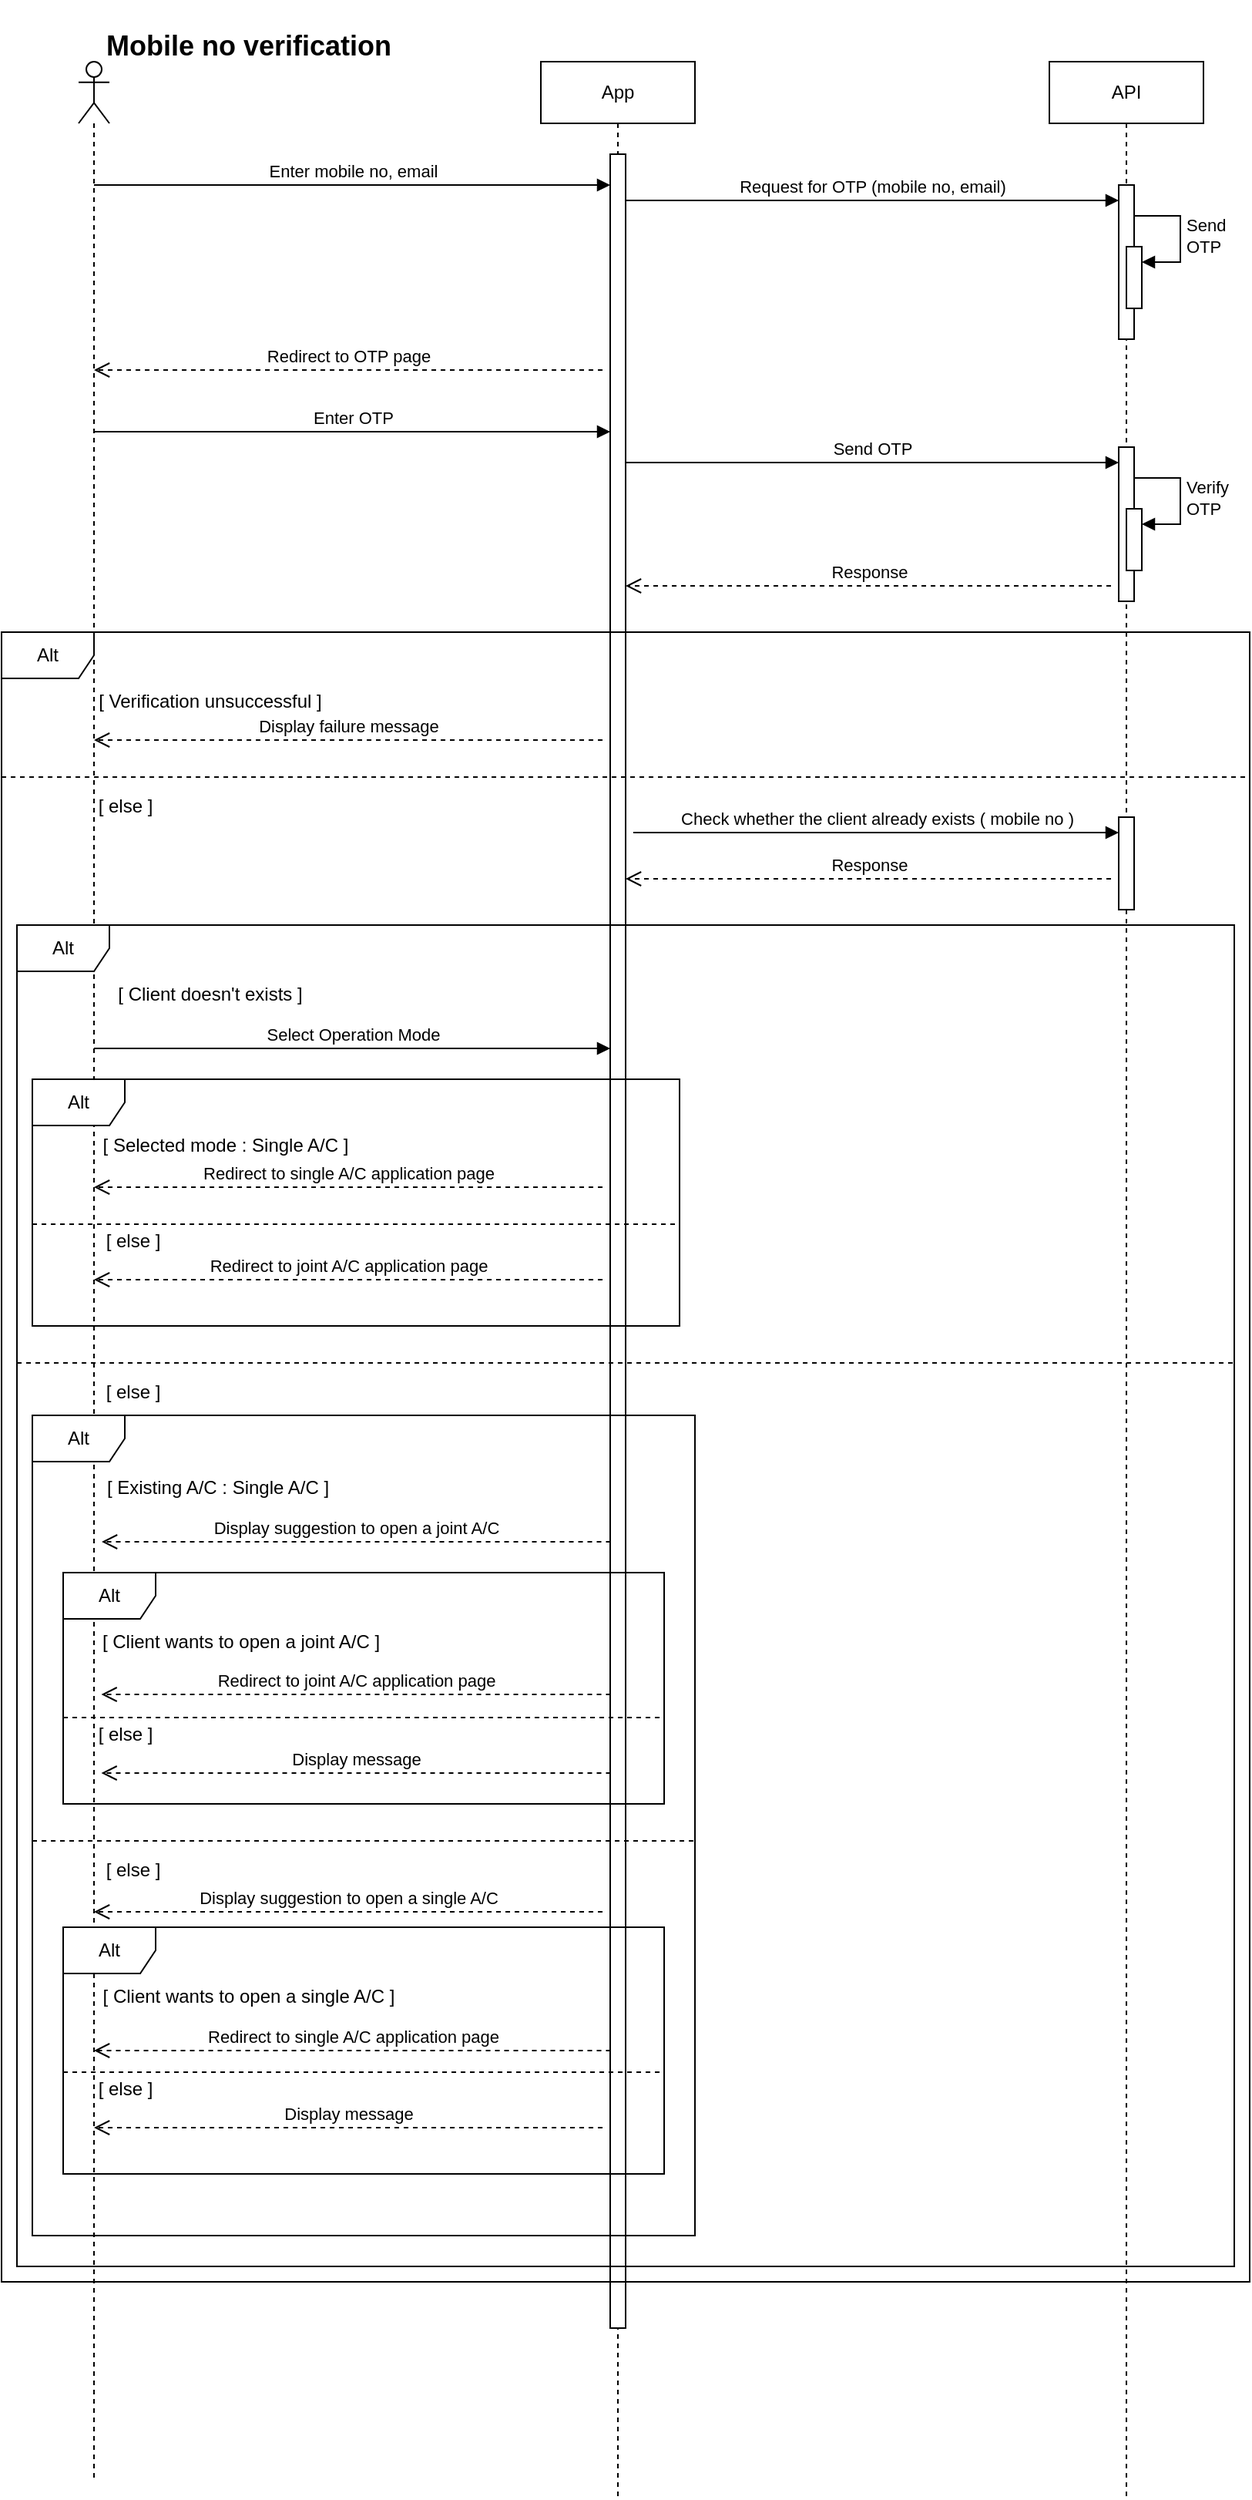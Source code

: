 <mxfile version="24.7.7" pages="3">
  <diagram id="XyLvkDP1ZP4WPKBWuGZV" name="Mobile_no_verification">
    <mxGraphModel dx="1434" dy="780" grid="1" gridSize="10" guides="1" tooltips="1" connect="1" arrows="1" fold="1" page="1" pageScale="1" pageWidth="850" pageHeight="1100" math="0" shadow="0">
      <root>
        <mxCell id="0" />
        <mxCell id="1" parent="0" />
        <mxCell id="M9uJcgALBMmST8FORlh1-1" value="" style="shape=umlLifeline;perimeter=lifelinePerimeter;whiteSpace=wrap;html=1;container=1;dropTarget=0;collapsible=0;recursiveResize=0;outlineConnect=0;portConstraint=eastwest;newEdgeStyle={&quot;curved&quot;:0,&quot;rounded&quot;:0};participant=umlActor;" vertex="1" parent="1">
          <mxGeometry x="70" y="40" width="20" height="1570" as="geometry" />
        </mxCell>
        <mxCell id="M9uJcgALBMmST8FORlh1-2" value="App" style="shape=umlLifeline;perimeter=lifelinePerimeter;whiteSpace=wrap;html=1;container=1;dropTarget=0;collapsible=0;recursiveResize=0;outlineConnect=0;portConstraint=eastwest;newEdgeStyle={&quot;curved&quot;:0,&quot;rounded&quot;:0};" vertex="1" parent="1">
          <mxGeometry x="370" y="40" width="100" height="1580" as="geometry" />
        </mxCell>
        <mxCell id="M9uJcgALBMmST8FORlh1-5" value="" style="html=1;points=[[0,0,0,0,5],[0,1,0,0,-5],[1,0,0,0,5],[1,1,0,0,-5]];perimeter=orthogonalPerimeter;outlineConnect=0;targetShapes=umlLifeline;portConstraint=eastwest;newEdgeStyle={&quot;curved&quot;:0,&quot;rounded&quot;:0};" vertex="1" parent="M9uJcgALBMmST8FORlh1-2">
          <mxGeometry x="45" y="60" width="10" height="1410" as="geometry" />
        </mxCell>
        <mxCell id="M9uJcgALBMmST8FORlh1-3" value="API" style="shape=umlLifeline;perimeter=lifelinePerimeter;whiteSpace=wrap;html=1;container=1;dropTarget=0;collapsible=0;recursiveResize=0;outlineConnect=0;portConstraint=eastwest;newEdgeStyle={&quot;curved&quot;:0,&quot;rounded&quot;:0};" vertex="1" parent="1">
          <mxGeometry x="700" y="40" width="100" height="1580" as="geometry" />
        </mxCell>
        <mxCell id="iE12Udl0smzOhZbQqig2-1" value="" style="html=1;points=[[0,0,0,0,5],[0,1,0,0,-5],[1,0,0,0,5],[1,1,0,0,-5]];perimeter=orthogonalPerimeter;outlineConnect=0;targetShapes=umlLifeline;portConstraint=eastwest;newEdgeStyle={&quot;curved&quot;:0,&quot;rounded&quot;:0};" vertex="1" parent="M9uJcgALBMmST8FORlh1-3">
          <mxGeometry x="45" y="80" width="10" height="100" as="geometry" />
        </mxCell>
        <mxCell id="WTGnAEm58Pm8y_Sgtpnf-3" value="" style="html=1;points=[[0,0,0,0,5],[0,1,0,0,-5],[1,0,0,0,5],[1,1,0,0,-5]];perimeter=orthogonalPerimeter;outlineConnect=0;targetShapes=umlLifeline;portConstraint=eastwest;newEdgeStyle={&quot;curved&quot;:0,&quot;rounded&quot;:0};" vertex="1" parent="M9uJcgALBMmST8FORlh1-3">
          <mxGeometry x="50" y="120" width="10" height="40" as="geometry" />
        </mxCell>
        <mxCell id="WTGnAEm58Pm8y_Sgtpnf-4" value="Send&lt;div&gt;OTP&lt;/div&gt;" style="html=1;align=left;spacingLeft=2;endArrow=block;rounded=0;edgeStyle=orthogonalEdgeStyle;curved=0;rounded=0;" edge="1" target="WTGnAEm58Pm8y_Sgtpnf-3" parent="M9uJcgALBMmST8FORlh1-3">
          <mxGeometry relative="1" as="geometry">
            <mxPoint x="55" y="100" as="sourcePoint" />
            <Array as="points">
              <mxPoint x="85" y="130" />
            </Array>
          </mxGeometry>
        </mxCell>
        <mxCell id="DAooeGyR_gHc0-OFAz_--1" value="" style="html=1;points=[[0,0,0,0,5],[0,1,0,0,-5],[1,0,0,0,5],[1,1,0,0,-5]];perimeter=orthogonalPerimeter;outlineConnect=0;targetShapes=umlLifeline;portConstraint=eastwest;newEdgeStyle={&quot;curved&quot;:0,&quot;rounded&quot;:0};" vertex="1" parent="M9uJcgALBMmST8FORlh1-3">
          <mxGeometry x="45" y="250" width="10" height="100" as="geometry" />
        </mxCell>
        <mxCell id="owcEMVStIVApd6rl77Rb-1" value="" style="html=1;points=[[0,0,0,0,5],[0,1,0,0,-5],[1,0,0,0,5],[1,1,0,0,-5]];perimeter=orthogonalPerimeter;outlineConnect=0;targetShapes=umlLifeline;portConstraint=eastwest;newEdgeStyle={&quot;curved&quot;:0,&quot;rounded&quot;:0};" vertex="1" parent="M9uJcgALBMmST8FORlh1-3">
          <mxGeometry x="50" y="290" width="10" height="40" as="geometry" />
        </mxCell>
        <mxCell id="owcEMVStIVApd6rl77Rb-2" value="Verify&lt;div&gt;OTP&lt;/div&gt;" style="html=1;align=left;spacingLeft=2;endArrow=block;rounded=0;edgeStyle=orthogonalEdgeStyle;curved=0;rounded=0;" edge="1" target="owcEMVStIVApd6rl77Rb-1" parent="M9uJcgALBMmST8FORlh1-3">
          <mxGeometry relative="1" as="geometry">
            <mxPoint x="55" y="270" as="sourcePoint" />
            <Array as="points">
              <mxPoint x="85" y="300" />
            </Array>
          </mxGeometry>
        </mxCell>
        <mxCell id="M9uJcgALBMmST8FORlh1-4" value="Enter mobile no, email" style="html=1;verticalAlign=bottom;endArrow=block;curved=0;rounded=0;" edge="1" parent="1" target="M9uJcgALBMmST8FORlh1-5">
          <mxGeometry width="80" relative="1" as="geometry">
            <mxPoint x="80" y="120" as="sourcePoint" />
            <mxPoint x="410" y="120" as="targetPoint" />
          </mxGeometry>
        </mxCell>
        <mxCell id="iE12Udl0smzOhZbQqig2-2" value="Request for OTP (mobile no, email)" style="html=1;verticalAlign=bottom;endArrow=block;curved=0;rounded=0;" edge="1" parent="1" target="iE12Udl0smzOhZbQqig2-1">
          <mxGeometry width="80" relative="1" as="geometry">
            <mxPoint x="425" y="130" as="sourcePoint" />
            <mxPoint x="735" y="130" as="targetPoint" />
          </mxGeometry>
        </mxCell>
        <mxCell id="IeaVhHXYB66WqwmYx5nA-1" value="Redirect to OTP page" style="html=1;verticalAlign=bottom;endArrow=open;dashed=1;endSize=8;curved=0;rounded=0;" edge="1" parent="1" target="M9uJcgALBMmST8FORlh1-1">
          <mxGeometry relative="1" as="geometry">
            <mxPoint x="410" y="240" as="sourcePoint" />
            <mxPoint x="330" y="240" as="targetPoint" />
          </mxGeometry>
        </mxCell>
        <mxCell id="8dZAbLXlDqoaTlf9cWy_-1" value="Enter OTP" style="html=1;verticalAlign=bottom;endArrow=block;curved=0;rounded=0;" edge="1" parent="1" target="M9uJcgALBMmST8FORlh1-5">
          <mxGeometry width="80" relative="1" as="geometry">
            <mxPoint x="80" y="280" as="sourcePoint" />
            <mxPoint x="160" y="280" as="targetPoint" />
          </mxGeometry>
        </mxCell>
        <mxCell id="DAooeGyR_gHc0-OFAz_--2" value="Send OTP" style="html=1;verticalAlign=bottom;endArrow=block;curved=0;rounded=0;" edge="1" parent="1" source="M9uJcgALBMmST8FORlh1-5" target="DAooeGyR_gHc0-OFAz_--1">
          <mxGeometry width="80" relative="1" as="geometry">
            <mxPoint x="430" y="300" as="sourcePoint" />
            <mxPoint x="510" y="300" as="targetPoint" />
            <Array as="points">
              <mxPoint x="620" y="300" />
            </Array>
          </mxGeometry>
        </mxCell>
        <mxCell id="U3M2eCM455FtFxtfI_fV-1" value="Response" style="html=1;verticalAlign=bottom;endArrow=open;dashed=1;endSize=8;curved=0;rounded=0;" edge="1" parent="1" target="M9uJcgALBMmST8FORlh1-5">
          <mxGeometry relative="1" as="geometry">
            <mxPoint x="740" y="380" as="sourcePoint" />
            <mxPoint x="660" y="380" as="targetPoint" />
          </mxGeometry>
        </mxCell>
        <mxCell id="0VYmuArLVqbRtBGIegg7-1" value="Alt" style="shape=umlFrame;whiteSpace=wrap;html=1;pointerEvents=0;" vertex="1" parent="1">
          <mxGeometry x="20" y="410" width="810" height="1070" as="geometry" />
        </mxCell>
        <mxCell id="0VYmuArLVqbRtBGIegg7-2" value="[ Verification unsuccessful ]" style="text;html=1;align=center;verticalAlign=middle;resizable=0;points=[];autosize=1;strokeColor=none;fillColor=none;" vertex="1" parent="1">
          <mxGeometry x="70" y="440" width="170" height="30" as="geometry" />
        </mxCell>
        <mxCell id="vQRwbJpO5IV3QUP1SJoL-1" value="Display failure message" style="html=1;verticalAlign=bottom;endArrow=open;dashed=1;endSize=8;curved=0;rounded=0;" edge="1" parent="1" target="M9uJcgALBMmST8FORlh1-1">
          <mxGeometry relative="1" as="geometry">
            <mxPoint x="410" y="480" as="sourcePoint" />
            <mxPoint x="330" y="480" as="targetPoint" />
          </mxGeometry>
        </mxCell>
        <mxCell id="vQRwbJpO5IV3QUP1SJoL-2" value="" style="line;strokeWidth=1;fillColor=none;align=left;verticalAlign=middle;spacingTop=-1;spacingLeft=3;spacingRight=3;rotatable=0;labelPosition=right;points=[];portConstraint=eastwest;strokeColor=inherit;dashed=1;" vertex="1" parent="1">
          <mxGeometry x="20" y="500" width="810" height="8" as="geometry" />
        </mxCell>
        <mxCell id="vQRwbJpO5IV3QUP1SJoL-3" value="[ else ]" style="text;html=1;align=center;verticalAlign=middle;resizable=0;points=[];autosize=1;strokeColor=none;fillColor=none;" vertex="1" parent="1">
          <mxGeometry x="70" y="508" width="60" height="30" as="geometry" />
        </mxCell>
        <mxCell id="TCx77bqf-0ytdioEkHAP-2" value="" style="html=1;points=[[0,0,0,0,5],[0,1,0,0,-5],[1,0,0,0,5],[1,1,0,0,-5]];perimeter=orthogonalPerimeter;outlineConnect=0;targetShapes=umlLifeline;portConstraint=eastwest;newEdgeStyle={&quot;curved&quot;:0,&quot;rounded&quot;:0};" vertex="1" parent="1">
          <mxGeometry x="745" y="530" width="10" height="60" as="geometry" />
        </mxCell>
        <mxCell id="TCx77bqf-0ytdioEkHAP-3" value="Check whether the client already exists ( mobile no )" style="html=1;verticalAlign=bottom;endArrow=block;curved=0;rounded=0;" edge="1" parent="1" target="TCx77bqf-0ytdioEkHAP-2">
          <mxGeometry width="80" relative="1" as="geometry">
            <mxPoint x="430" y="540" as="sourcePoint" />
            <mxPoint x="510" y="540" as="targetPoint" />
          </mxGeometry>
        </mxCell>
        <mxCell id="XYQyuqQdz1RmmfPPT50C-1" value="Response" style="html=1;verticalAlign=bottom;endArrow=open;dashed=1;endSize=8;curved=0;rounded=0;" edge="1" parent="1" target="M9uJcgALBMmST8FORlh1-5">
          <mxGeometry relative="1" as="geometry">
            <mxPoint x="740" y="570" as="sourcePoint" />
            <mxPoint x="660" y="570" as="targetPoint" />
          </mxGeometry>
        </mxCell>
        <mxCell id="j2Qjaf7O3XrRDOpEsH6J-3" value="Alt" style="shape=umlFrame;whiteSpace=wrap;html=1;pointerEvents=0;" vertex="1" parent="1">
          <mxGeometry x="30" y="600" width="790" height="870" as="geometry" />
        </mxCell>
        <mxCell id="Bhb-xyE_EedEzva1XORB-1" value="[ Client doesn&#39;t exists ]" style="text;html=1;align=center;verticalAlign=middle;resizable=0;points=[];autosize=1;strokeColor=none;fillColor=none;" vertex="1" parent="1">
          <mxGeometry x="85" y="630" width="140" height="30" as="geometry" />
        </mxCell>
        <mxCell id="-LHVzpf-tYwrmlcSC1i2-1" value="Select Operation Mode" style="html=1;verticalAlign=bottom;endArrow=block;curved=0;rounded=0;" edge="1" parent="1" target="M9uJcgALBMmST8FORlh1-5">
          <mxGeometry width="80" relative="1" as="geometry">
            <mxPoint x="80" y="680" as="sourcePoint" />
            <mxPoint x="160" y="680" as="targetPoint" />
          </mxGeometry>
        </mxCell>
        <mxCell id="nIDpiTfRYOv-KagtglXg-1" value="Alt" style="shape=umlFrame;whiteSpace=wrap;html=1;pointerEvents=0;" vertex="1" parent="1">
          <mxGeometry x="40" y="700" width="420" height="160" as="geometry" />
        </mxCell>
        <mxCell id="nIDpiTfRYOv-KagtglXg-2" value="[ Selected mode : Single A/C ]" style="text;html=1;align=center;verticalAlign=middle;resizable=0;points=[];autosize=1;strokeColor=none;fillColor=none;" vertex="1" parent="1">
          <mxGeometry x="75" y="728" width="180" height="30" as="geometry" />
        </mxCell>
        <mxCell id="8Kea0HT-fW2STP-4wDzg-1" value="Redirect to single A/C application page" style="html=1;verticalAlign=bottom;endArrow=open;dashed=1;endSize=8;curved=0;rounded=0;" edge="1" parent="1" target="M9uJcgALBMmST8FORlh1-1">
          <mxGeometry relative="1" as="geometry">
            <mxPoint x="410" y="770" as="sourcePoint" />
            <mxPoint x="330" y="770" as="targetPoint" />
          </mxGeometry>
        </mxCell>
        <mxCell id="tGFrqAholVlom91ilIX9-1" value="" style="line;strokeWidth=1;fillColor=none;align=left;verticalAlign=middle;spacingTop=-1;spacingLeft=3;spacingRight=3;rotatable=0;labelPosition=right;points=[];portConstraint=eastwest;strokeColor=inherit;dashed=1;" vertex="1" parent="1">
          <mxGeometry x="40" y="790" width="420" height="8" as="geometry" />
        </mxCell>
        <mxCell id="tGFrqAholVlom91ilIX9-2" value="[ else ]" style="text;html=1;align=center;verticalAlign=middle;resizable=0;points=[];autosize=1;strokeColor=none;fillColor=none;" vertex="1" parent="1">
          <mxGeometry x="75" y="790" width="60" height="30" as="geometry" />
        </mxCell>
        <mxCell id="tGFrqAholVlom91ilIX9-3" value="Redirect to joint A/C application page" style="html=1;verticalAlign=bottom;endArrow=open;dashed=1;endSize=8;curved=0;rounded=0;" edge="1" parent="1" target="M9uJcgALBMmST8FORlh1-1">
          <mxGeometry relative="1" as="geometry">
            <mxPoint x="410" y="830" as="sourcePoint" />
            <mxPoint x="330" y="830" as="targetPoint" />
          </mxGeometry>
        </mxCell>
        <mxCell id="tGFrqAholVlom91ilIX9-4" value="" style="line;strokeWidth=1;fillColor=none;align=left;verticalAlign=middle;spacingTop=-1;spacingLeft=3;spacingRight=3;rotatable=0;labelPosition=right;points=[];portConstraint=eastwest;strokeColor=inherit;dashed=1;" vertex="1" parent="1">
          <mxGeometry x="30" y="880" width="790" height="8" as="geometry" />
        </mxCell>
        <mxCell id="tGFrqAholVlom91ilIX9-5" value="[ else ]" style="text;html=1;align=center;verticalAlign=middle;resizable=0;points=[];autosize=1;strokeColor=none;fillColor=none;" vertex="1" parent="1">
          <mxGeometry x="75" y="888" width="60" height="30" as="geometry" />
        </mxCell>
        <mxCell id="U7_8uYVz_OJ0C6kqcRve-1" value="Alt" style="shape=umlFrame;whiteSpace=wrap;html=1;pointerEvents=0;" vertex="1" parent="1">
          <mxGeometry x="40" y="918" width="430" height="532" as="geometry" />
        </mxCell>
        <mxCell id="aTSvL2mSR9u2sRYm4AOy-1" value="[ Existing A/C : Single A/C ]" style="text;html=1;align=center;verticalAlign=middle;resizable=0;points=[];autosize=1;strokeColor=none;fillColor=none;" vertex="1" parent="1">
          <mxGeometry x="75" y="950" width="170" height="30" as="geometry" />
        </mxCell>
        <mxCell id="--35U2oslLr2TqMjQ9yA-1" value="Display suggestion to open a joint A/C" style="html=1;verticalAlign=bottom;endArrow=open;dashed=1;endSize=8;curved=0;rounded=0;" edge="1" parent="1">
          <mxGeometry relative="1" as="geometry">
            <mxPoint x="415.25" y="1000" as="sourcePoint" />
            <mxPoint x="85" y="1000" as="targetPoint" />
          </mxGeometry>
        </mxCell>
        <mxCell id="vJNK3kCx2Jq7iUCG82o--1" value="Alt" style="shape=umlFrame;whiteSpace=wrap;html=1;pointerEvents=0;" vertex="1" parent="1">
          <mxGeometry x="60" y="1020" width="390" height="150" as="geometry" />
        </mxCell>
        <mxCell id="vJNK3kCx2Jq7iUCG82o--2" value="[ Client wants to open a joint A/C ]" style="text;html=1;align=center;verticalAlign=middle;resizable=0;points=[];autosize=1;strokeColor=none;fillColor=none;" vertex="1" parent="1">
          <mxGeometry x="75" y="1050" width="200" height="30" as="geometry" />
        </mxCell>
        <mxCell id="vJNK3kCx2Jq7iUCG82o--3" value="Redirect to joint A/C application page" style="html=1;verticalAlign=bottom;endArrow=open;dashed=1;endSize=8;curved=0;rounded=0;" edge="1" parent="1">
          <mxGeometry relative="1" as="geometry">
            <mxPoint x="415.25" y="1099" as="sourcePoint" />
            <mxPoint x="84.75" y="1099" as="targetPoint" />
          </mxGeometry>
        </mxCell>
        <mxCell id="vJNK3kCx2Jq7iUCG82o--4" value="[ else ]" style="text;html=1;align=center;verticalAlign=middle;resizable=0;points=[];autosize=1;strokeColor=none;fillColor=none;" vertex="1" parent="1">
          <mxGeometry x="70" y="1110" width="60" height="30" as="geometry" />
        </mxCell>
        <mxCell id="vJNK3kCx2Jq7iUCG82o--5" value="Display message" style="html=1;verticalAlign=bottom;endArrow=open;dashed=1;endSize=8;curved=0;rounded=0;" edge="1" parent="1">
          <mxGeometry relative="1" as="geometry">
            <mxPoint x="415.25" y="1150" as="sourcePoint" />
            <mxPoint x="84.75" y="1150" as="targetPoint" />
          </mxGeometry>
        </mxCell>
        <mxCell id="vJNK3kCx2Jq7iUCG82o--6" value="" style="line;strokeWidth=1;fillColor=none;align=left;verticalAlign=middle;spacingTop=-1;spacingLeft=3;spacingRight=3;rotatable=0;labelPosition=right;points=[];portConstraint=eastwest;strokeColor=inherit;dashed=1;" vertex="1" parent="1">
          <mxGeometry x="40" y="1190" width="430" height="8" as="geometry" />
        </mxCell>
        <mxCell id="vJNK3kCx2Jq7iUCG82o--7" value="[ else ]" style="text;html=1;align=center;verticalAlign=middle;resizable=0;points=[];autosize=1;strokeColor=none;fillColor=none;" vertex="1" parent="1">
          <mxGeometry x="75" y="1198" width="60" height="30" as="geometry" />
        </mxCell>
        <mxCell id="vJNK3kCx2Jq7iUCG82o--8" value="Display suggestion to open a single A/C" style="html=1;verticalAlign=bottom;endArrow=open;dashed=1;endSize=8;curved=0;rounded=0;" edge="1" parent="1" target="M9uJcgALBMmST8FORlh1-1">
          <mxGeometry relative="1" as="geometry">
            <mxPoint x="410" y="1240" as="sourcePoint" />
            <mxPoint x="330" y="1240" as="targetPoint" />
          </mxGeometry>
        </mxCell>
        <mxCell id="vJNK3kCx2Jq7iUCG82o--9" value="Alt" style="shape=umlFrame;whiteSpace=wrap;html=1;pointerEvents=0;" vertex="1" parent="1">
          <mxGeometry x="60" y="1250" width="390" height="160" as="geometry" />
        </mxCell>
        <mxCell id="vJNK3kCx2Jq7iUCG82o--10" value="[ Client wants to open a single A/C ]" style="text;html=1;align=center;verticalAlign=middle;resizable=0;points=[];autosize=1;strokeColor=none;fillColor=none;" vertex="1" parent="1">
          <mxGeometry x="75" y="1280" width="210" height="30" as="geometry" />
        </mxCell>
        <mxCell id="vJNK3kCx2Jq7iUCG82o--11" value="Redirect to single A/C application page" style="html=1;verticalAlign=bottom;endArrow=open;dashed=1;endSize=8;curved=0;rounded=0;" edge="1" parent="1">
          <mxGeometry relative="1" as="geometry">
            <mxPoint x="415.25" y="1330" as="sourcePoint" />
            <mxPoint x="80" y="1330" as="targetPoint" />
          </mxGeometry>
        </mxCell>
        <mxCell id="vJNK3kCx2Jq7iUCG82o--12" value="" style="line;strokeWidth=1;fillColor=none;align=left;verticalAlign=middle;spacingTop=-1;spacingLeft=3;spacingRight=3;rotatable=0;labelPosition=right;points=[];portConstraint=eastwest;strokeColor=inherit;dashed=1;" vertex="1" parent="1">
          <mxGeometry x="60" y="1110" width="390" height="8" as="geometry" />
        </mxCell>
        <mxCell id="vJNK3kCx2Jq7iUCG82o--13" value="" style="line;strokeWidth=1;fillColor=none;align=left;verticalAlign=middle;spacingTop=-1;spacingLeft=3;spacingRight=3;rotatable=0;labelPosition=right;points=[];portConstraint=eastwest;strokeColor=inherit;dashed=1;" vertex="1" parent="1">
          <mxGeometry x="60" y="1340" width="390" height="8" as="geometry" />
        </mxCell>
        <mxCell id="vJNK3kCx2Jq7iUCG82o--14" value="[ else ]" style="text;html=1;align=center;verticalAlign=middle;resizable=0;points=[];autosize=1;strokeColor=none;fillColor=none;" vertex="1" parent="1">
          <mxGeometry x="70" y="1340" width="60" height="30" as="geometry" />
        </mxCell>
        <mxCell id="vJNK3kCx2Jq7iUCG82o--15" value="Display message" style="html=1;verticalAlign=bottom;endArrow=open;dashed=1;endSize=8;curved=0;rounded=0;" edge="1" parent="1" target="M9uJcgALBMmST8FORlh1-1">
          <mxGeometry relative="1" as="geometry">
            <mxPoint x="410" y="1380" as="sourcePoint" />
            <mxPoint x="330" y="1380" as="targetPoint" />
          </mxGeometry>
        </mxCell>
        <mxCell id="xc0oqveW9qjSw3zyWdb6-1" value="&lt;h3&gt;&lt;font style=&quot;font-size: 18px;&quot;&gt;Mobile no verification&lt;/font&gt;&lt;/h3&gt;" style="text;html=1;align=center;verticalAlign=middle;resizable=0;points=[];autosize=1;strokeColor=none;fillColor=none;" vertex="1" parent="1">
          <mxGeometry x="75" width="210" height="60" as="geometry" />
        </mxCell>
      </root>
    </mxGraphModel>
  </diagram>
  <diagram id="U1Pq9bupyyPr4zRWDffU" name="Single_Account">
    <mxGraphModel dx="1434" dy="780" grid="1" gridSize="10" guides="1" tooltips="1" connect="1" arrows="1" fold="1" page="1" pageScale="1" pageWidth="850" pageHeight="1100" math="0" shadow="0">
      <root>
        <mxCell id="0" />
        <mxCell id="1" parent="0" />
        <mxCell id="IBjfRd2ipbOrKHe5cyQG-1" value="" style="shape=umlLifeline;perimeter=lifelinePerimeter;whiteSpace=wrap;html=1;container=1;dropTarget=0;collapsible=0;recursiveResize=0;outlineConnect=0;portConstraint=eastwest;newEdgeStyle={&quot;curved&quot;:0,&quot;rounded&quot;:0};participant=umlActor;" parent="1" vertex="1">
          <mxGeometry x="70" y="70" width="20" height="2650" as="geometry" />
        </mxCell>
        <mxCell id="IBjfRd2ipbOrKHe5cyQG-2" value="App" style="shape=umlLifeline;perimeter=lifelinePerimeter;whiteSpace=wrap;html=1;container=1;dropTarget=0;collapsible=0;recursiveResize=0;outlineConnect=0;portConstraint=eastwest;newEdgeStyle={&quot;curved&quot;:0,&quot;rounded&quot;:0};" parent="1" vertex="1">
          <mxGeometry x="375" y="70" width="100" height="2650" as="geometry" />
        </mxCell>
        <mxCell id="IBjfRd2ipbOrKHe5cyQG-5" value="" style="html=1;points=[[0,0,0,0,5],[0,1,0,0,-5],[1,0,0,0,5],[1,1,0,0,-5]];perimeter=orthogonalPerimeter;outlineConnect=0;targetShapes=umlLifeline;portConstraint=eastwest;newEdgeStyle={&quot;curved&quot;:0,&quot;rounded&quot;:0};" parent="IBjfRd2ipbOrKHe5cyQG-2" vertex="1">
          <mxGeometry x="45" y="60" width="10" height="2560" as="geometry" />
        </mxCell>
        <mxCell id="IBjfRd2ipbOrKHe5cyQG-3" value="API" style="shape=umlLifeline;perimeter=lifelinePerimeter;whiteSpace=wrap;html=1;container=1;dropTarget=0;collapsible=0;recursiveResize=0;outlineConnect=0;portConstraint=eastwest;newEdgeStyle={&quot;curved&quot;:0,&quot;rounded&quot;:0};" parent="1" vertex="1">
          <mxGeometry x="700" y="70" width="100" height="2650" as="geometry" />
        </mxCell>
        <mxCell id="IBjfRd2ipbOrKHe5cyQG-4" value="&lt;h3&gt;&lt;font style=&quot;font-size: 18px;&quot;&gt;Single Account&lt;/font&gt;&lt;/h3&gt;" style="text;html=1;align=center;verticalAlign=middle;resizable=0;points=[];autosize=1;strokeColor=none;fillColor=none;" parent="1" vertex="1">
          <mxGeometry x="5" width="150" height="60" as="geometry" />
        </mxCell>
        <mxCell id="ilZOjDLS-EYh7U_0PTTW-1" value="Alt" style="shape=umlFrame;whiteSpace=wrap;html=1;pointerEvents=0;" parent="1" vertex="1">
          <mxGeometry x="10" y="150" width="820" height="2490" as="geometry" />
        </mxCell>
        <mxCell id="ilZOjDLS-EYh7U_0PTTW-2" value="[ Client has a joint A/C ]" style="text;html=1;align=center;verticalAlign=middle;resizable=0;points=[];autosize=1;strokeColor=none;fillColor=none;" parent="1" vertex="1">
          <mxGeometry x="70" y="180" width="150" height="30" as="geometry" />
        </mxCell>
        <mxCell id="ilZOjDLS-EYh7U_0PTTW-3" value="" style="html=1;points=[[0,0,0,0,5],[0,1,0,0,-5],[1,0,0,0,5],[1,1,0,0,-5]];perimeter=orthogonalPerimeter;outlineConnect=0;targetShapes=umlLifeline;portConstraint=eastwest;newEdgeStyle={&quot;curved&quot;:0,&quot;rounded&quot;:0};" parent="1" vertex="1">
          <mxGeometry x="745" y="200" width="10" height="60" as="geometry" />
        </mxCell>
        <mxCell id="ilZOjDLS-EYh7U_0PTTW-4" value="Req: personal and bank information of the client ( mobile no)" style="html=1;verticalAlign=bottom;endArrow=block;curved=0;rounded=0;" parent="1" target="ilZOjDLS-EYh7U_0PTTW-3" edge="1">
          <mxGeometry width="80" relative="1" as="geometry">
            <mxPoint x="430" y="220" as="sourcePoint" />
            <mxPoint x="510" y="220" as="targetPoint" />
          </mxGeometry>
        </mxCell>
        <mxCell id="ilZOjDLS-EYh7U_0PTTW-5" value="Response" style="html=1;verticalAlign=bottom;endArrow=open;dashed=1;endSize=8;curved=0;rounded=0;" parent="1" target="IBjfRd2ipbOrKHe5cyQG-5" edge="1">
          <mxGeometry relative="1" as="geometry">
            <mxPoint x="740" y="250" as="sourcePoint" />
            <mxPoint x="660" y="250" as="targetPoint" />
          </mxGeometry>
        </mxCell>
        <mxCell id="ilZOjDLS-EYh7U_0PTTW-6" value="Display personal and bank information" style="html=1;verticalAlign=bottom;endArrow=open;dashed=1;endSize=8;curved=0;rounded=0;" parent="1" target="IBjfRd2ipbOrKHe5cyQG-1" edge="1">
          <mxGeometry relative="1" as="geometry">
            <mxPoint x="420" y="280" as="sourcePoint" />
            <mxPoint x="340" y="280" as="targetPoint" />
          </mxGeometry>
        </mxCell>
        <mxCell id="ilZOjDLS-EYh7U_0PTTW-7" value="Input/ Edit bank information" style="html=1;verticalAlign=bottom;endArrow=block;curved=0;rounded=0;" parent="1" target="IBjfRd2ipbOrKHe5cyQG-5" edge="1">
          <mxGeometry width="80" relative="1" as="geometry">
            <mxPoint x="80" y="310" as="sourcePoint" />
            <mxPoint x="160" y="310" as="targetPoint" />
          </mxGeometry>
        </mxCell>
        <mxCell id="ilZOjDLS-EYh7U_0PTTW-8" value="Fill up nominee information" style="html=1;verticalAlign=bottom;endArrow=block;curved=0;rounded=0;" parent="1" edge="1">
          <mxGeometry width="80" relative="1" as="geometry">
            <mxPoint x="80" y="340" as="sourcePoint" />
            <mxPoint x="420" y="340" as="targetPoint" />
          </mxGeometry>
        </mxCell>
        <mxCell id="IKCe9lT4u2p5qapod2Mi-1" value="Display final review" style="html=1;verticalAlign=bottom;endArrow=open;dashed=1;endSize=8;curved=0;rounded=0;" parent="1" edge="1">
          <mxGeometry relative="1" as="geometry">
            <mxPoint x="415.5" y="390" as="sourcePoint" />
            <mxPoint x="75" y="390" as="targetPoint" />
          </mxGeometry>
        </mxCell>
        <mxCell id="IKCe9lT4u2p5qapod2Mi-2" value="Display payment information" style="html=1;verticalAlign=bottom;endArrow=open;dashed=1;endSize=8;curved=0;rounded=0;" parent="1" target="IBjfRd2ipbOrKHe5cyQG-1" edge="1">
          <mxGeometry relative="1" as="geometry">
            <mxPoint x="420" y="420" as="sourcePoint" />
            <mxPoint x="340" y="420" as="targetPoint" />
          </mxGeometry>
        </mxCell>
        <mxCell id="IKCe9lT4u2p5qapod2Mi-3" value="Alt" style="shape=umlFrame;whiteSpace=wrap;html=1;pointerEvents=0;" parent="1" vertex="1">
          <mxGeometry x="40" y="440" width="760" height="260" as="geometry" />
        </mxCell>
        <mxCell id="3Khgo4XwD6gLWiHLUKJP-1" value="[ Pay now ]" style="text;html=1;align=center;verticalAlign=middle;resizable=0;points=[];autosize=1;strokeColor=none;fillColor=none;" parent="1" vertex="1">
          <mxGeometry x="75" y="470" width="80" height="30" as="geometry" />
        </mxCell>
        <mxCell id="_0ansQxsZ33JgqaAxx2n-1" value="Complete payment" style="html=1;verticalAlign=bottom;endArrow=block;curved=0;rounded=0;" parent="1" target="IBjfRd2ipbOrKHe5cyQG-5" edge="1">
          <mxGeometry width="80" relative="1" as="geometry">
            <mxPoint x="80" y="520" as="sourcePoint" />
            <mxPoint x="400" y="520" as="targetPoint" />
          </mxGeometry>
        </mxCell>
        <mxCell id="_0ansQxsZ33JgqaAxx2n-2" value="Submit request ( personal, bank, nominee, payment, BO info )" style="html=1;verticalAlign=bottom;endArrow=block;curved=0;rounded=0;" parent="1" target="_0ansQxsZ33JgqaAxx2n-3" edge="1">
          <mxGeometry width="80" relative="1" as="geometry">
            <mxPoint x="430" y="540" as="sourcePoint" />
            <mxPoint x="510" y="540" as="targetPoint" />
          </mxGeometry>
        </mxCell>
        <mxCell id="_0ansQxsZ33JgqaAxx2n-3" value="" style="html=1;points=[[0,0,0,0,5],[0,1,0,0,-5],[1,0,0,0,5],[1,1,0,0,-5]];perimeter=orthogonalPerimeter;outlineConnect=0;targetShapes=umlLifeline;portConstraint=eastwest;newEdgeStyle={&quot;curved&quot;:0,&quot;rounded&quot;:0};" parent="1" vertex="1">
          <mxGeometry x="745" y="530" width="10" height="50" as="geometry" />
        </mxCell>
        <mxCell id="_0ansQxsZ33JgqaAxx2n-4" value="Response" style="html=1;verticalAlign=bottom;endArrow=open;dashed=1;endSize=8;curved=0;rounded=0;" parent="1" target="IBjfRd2ipbOrKHe5cyQG-5" edge="1">
          <mxGeometry relative="1" as="geometry">
            <mxPoint x="740" y="570" as="sourcePoint" />
            <mxPoint x="660" y="570" as="targetPoint" />
          </mxGeometry>
        </mxCell>
        <mxCell id="_0ansQxsZ33JgqaAxx2n-5" value="" style="line;strokeWidth=1;fillColor=none;align=left;verticalAlign=middle;spacingTop=-1;spacingLeft=3;spacingRight=3;rotatable=0;labelPosition=right;points=[];portConstraint=eastwest;strokeColor=inherit;dashed=1;" parent="1" vertex="1">
          <mxGeometry x="40" y="590" width="760" height="8" as="geometry" />
        </mxCell>
        <mxCell id="_0ansQxsZ33JgqaAxx2n-6" value="[ else ]" style="text;html=1;align=center;verticalAlign=middle;resizable=0;points=[];autosize=1;strokeColor=none;fillColor=none;" parent="1" vertex="1">
          <mxGeometry x="75" y="598" width="60" height="30" as="geometry" />
        </mxCell>
        <mxCell id="_0ansQxsZ33JgqaAxx2n-7" value="" style="html=1;points=[[0,0,0,0,5],[0,1,0,0,-5],[1,0,0,0,5],[1,1,0,0,-5]];perimeter=orthogonalPerimeter;outlineConnect=0;targetShapes=umlLifeline;portConstraint=eastwest;newEdgeStyle={&quot;curved&quot;:0,&quot;rounded&quot;:0};" parent="1" vertex="1">
          <mxGeometry x="745" y="628" width="10" height="52" as="geometry" />
        </mxCell>
        <mxCell id="_0ansQxsZ33JgqaAxx2n-8" value="Submit request ( personal, bank, nominee, BO info )" style="html=1;verticalAlign=bottom;endArrow=block;curved=0;rounded=0;" parent="1" target="_0ansQxsZ33JgqaAxx2n-7" edge="1">
          <mxGeometry width="80" relative="1" as="geometry">
            <mxPoint x="430" y="640" as="sourcePoint" />
            <mxPoint x="510" y="640" as="targetPoint" />
          </mxGeometry>
        </mxCell>
        <mxCell id="_0ansQxsZ33JgqaAxx2n-9" value="Response" style="html=1;verticalAlign=bottom;endArrow=open;dashed=1;endSize=8;curved=0;rounded=0;" parent="1" edge="1">
          <mxGeometry relative="1" as="geometry">
            <mxPoint x="745" y="670" as="sourcePoint" />
            <mxPoint x="435" y="670" as="targetPoint" />
          </mxGeometry>
        </mxCell>
        <mxCell id="LT8HKq8xrCb04gGabvuK-1" value="Fill up BO information" style="html=1;verticalAlign=bottom;endArrow=block;curved=0;rounded=0;" parent="1" target="IBjfRd2ipbOrKHe5cyQG-5" edge="1">
          <mxGeometry width="80" relative="1" as="geometry">
            <mxPoint x="80" y="370" as="sourcePoint" />
            <mxPoint x="160" y="370" as="targetPoint" />
          </mxGeometry>
        </mxCell>
        <mxCell id="rMV2XZeM60jKmV0Gaa-c-1" value="" style="line;strokeWidth=1;fillColor=none;align=left;verticalAlign=middle;spacingTop=-1;spacingLeft=3;spacingRight=3;rotatable=0;labelPosition=right;points=[];portConstraint=eastwest;strokeColor=inherit;dashed=1;" parent="1" vertex="1">
          <mxGeometry x="10" y="721" width="820" height="8" as="geometry" />
        </mxCell>
        <mxCell id="rMV2XZeM60jKmV0Gaa-c-2" value="[ Client doesn&#39;t have any A/C ]" style="text;html=1;align=center;verticalAlign=middle;resizable=0;points=[];autosize=1;strokeColor=none;fillColor=none;" parent="1" vertex="1">
          <mxGeometry x="75" y="740" width="180" height="30" as="geometry" />
        </mxCell>
        <mxCell id="0fWGgu4uXV23tNMku5r2-2" value="Upload front side of NID" style="html=1;verticalAlign=bottom;endArrow=block;curved=0;rounded=0;" parent="1" edge="1">
          <mxGeometry width="80" relative="1" as="geometry">
            <mxPoint x="80" y="800" as="sourcePoint" />
            <mxPoint x="420" y="800" as="targetPoint" />
          </mxGeometry>
        </mxCell>
        <mxCell id="8unSB9s_iZ8uEwpZk5lM-1" value="Alt" style="shape=umlFrame;whiteSpace=wrap;html=1;pointerEvents=0;" parent="1" vertex="1">
          <mxGeometry x="20" y="970" width="800" height="1630" as="geometry" />
        </mxCell>
        <mxCell id="8unSB9s_iZ8uEwpZk5lM-6" value="[ Verification unsuccessful ]" style="text;html=1;align=center;verticalAlign=middle;resizable=0;points=[];autosize=1;strokeColor=none;fillColor=none;" parent="1" vertex="1">
          <mxGeometry x="75" y="1000" width="170" height="30" as="geometry" />
        </mxCell>
        <mxCell id="8unSB9s_iZ8uEwpZk5lM-7" value="Alt" style="shape=umlFrame;whiteSpace=wrap;html=1;pointerEvents=0;" parent="1" vertex="1">
          <mxGeometry x="30" y="1030" width="780" height="270" as="geometry" />
        </mxCell>
        <mxCell id="8unSB9s_iZ8uEwpZk5lM-8" value="[ Try Again ]" style="text;html=1;align=center;verticalAlign=middle;resizable=0;points=[];autosize=1;strokeColor=none;fillColor=none;" parent="1" vertex="1">
          <mxGeometry x="75" y="1060" width="90" height="30" as="geometry" />
        </mxCell>
        <mxCell id="8unSB9s_iZ8uEwpZk5lM-17" value="" style="line;strokeWidth=1;fillColor=none;align=left;verticalAlign=middle;spacingTop=-1;spacingLeft=3;spacingRight=3;rotatable=0;labelPosition=right;points=[];portConstraint=eastwest;strokeColor=inherit;dashed=1;" parent="1" vertex="1">
          <mxGeometry x="30" y="1240" width="780" height="8" as="geometry" />
        </mxCell>
        <mxCell id="8unSB9s_iZ8uEwpZk5lM-18" value="[ else ]" style="text;html=1;align=center;verticalAlign=middle;resizable=0;points=[];autosize=1;strokeColor=none;fillColor=none;" parent="1" vertex="1">
          <mxGeometry x="75" y="1240" width="60" height="30" as="geometry" />
        </mxCell>
        <mxCell id="8unSB9s_iZ8uEwpZk5lM-19" value="Display unsuccessful message" style="html=1;verticalAlign=bottom;endArrow=open;dashed=1;endSize=8;curved=0;rounded=0;" parent="1" target="IBjfRd2ipbOrKHe5cyQG-1" edge="1">
          <mxGeometry relative="1" as="geometry">
            <mxPoint x="420" y="1280" as="sourcePoint" />
            <mxPoint x="340" y="1280" as="targetPoint" />
          </mxGeometry>
        </mxCell>
        <mxCell id="8unSB9s_iZ8uEwpZk5lM-20" value="" style="line;strokeWidth=1;fillColor=none;align=left;verticalAlign=middle;spacingTop=-1;spacingLeft=3;spacingRight=3;rotatable=0;labelPosition=right;points=[];portConstraint=eastwest;strokeColor=inherit;dashed=1;" parent="1" vertex="1">
          <mxGeometry x="20" y="1320" width="800" height="8" as="geometry" />
        </mxCell>
        <mxCell id="8unSB9s_iZ8uEwpZk5lM-21" value="[ else ]" style="text;html=1;align=center;verticalAlign=middle;resizable=0;points=[];autosize=1;strokeColor=none;fillColor=none;" parent="1" vertex="1">
          <mxGeometry x="75" y="1328" width="60" height="30" as="geometry" />
        </mxCell>
        <mxCell id="8unSB9s_iZ8uEwpZk5lM-22" value="" style="html=1;points=[[0,0,0,0,5],[0,1,0,0,-5],[1,0,0,0,5],[1,1,0,0,-5]];perimeter=orthogonalPerimeter;outlineConnect=0;targetShapes=umlLifeline;portConstraint=eastwest;newEdgeStyle={&quot;curved&quot;:0,&quot;rounded&quot;:0};" parent="1" vertex="1">
          <mxGeometry x="745" y="1360" width="10" height="50" as="geometry" />
        </mxCell>
        <mxCell id="8unSB9s_iZ8uEwpZk5lM-23" value="Check whether an A/C against the NID exists ( NID no)" style="html=1;verticalAlign=bottom;endArrow=block;curved=0;rounded=0;" parent="1" target="8unSB9s_iZ8uEwpZk5lM-22" edge="1">
          <mxGeometry width="80" relative="1" as="geometry">
            <mxPoint x="430" y="1370" as="sourcePoint" />
            <mxPoint x="510" y="1370" as="targetPoint" />
          </mxGeometry>
        </mxCell>
        <mxCell id="8unSB9s_iZ8uEwpZk5lM-24" value="Response" style="html=1;verticalAlign=bottom;endArrow=open;dashed=1;endSize=8;curved=0;rounded=0;" parent="1" target="IBjfRd2ipbOrKHe5cyQG-5" edge="1">
          <mxGeometry relative="1" as="geometry">
            <mxPoint x="740" y="1400" as="sourcePoint" />
            <mxPoint x="440" y="1400" as="targetPoint" />
          </mxGeometry>
        </mxCell>
        <mxCell id="dM08fCnvpNGh9mZwhMHY-1" value="Alt" style="shape=umlFrame;whiteSpace=wrap;html=1;pointerEvents=0;" parent="1" vertex="1">
          <mxGeometry x="30" y="1430" width="780" height="690" as="geometry" />
        </mxCell>
        <mxCell id="dM08fCnvpNGh9mZwhMHY-2" value="[ Client doesn&#39;t exist ]" style="text;html=1;align=center;verticalAlign=middle;resizable=0;points=[];autosize=1;strokeColor=none;fillColor=none;" parent="1" vertex="1">
          <mxGeometry x="75" y="1460" width="140" height="30" as="geometry" />
        </mxCell>
        <mxCell id="dM08fCnvpNGh9mZwhMHY-3" value="Upload back side of NID" style="html=1;verticalAlign=bottom;endArrow=block;curved=0;rounded=0;" parent="1" target="IBjfRd2ipbOrKHe5cyQG-5" edge="1">
          <mxGeometry width="80" relative="1" as="geometry">
            <mxPoint x="80" y="1510" as="sourcePoint" />
            <mxPoint x="160" y="1510" as="targetPoint" />
          </mxGeometry>
        </mxCell>
        <mxCell id="dM08fCnvpNGh9mZwhMHY-4" value="Alt" style="shape=umlFrame;whiteSpace=wrap;html=1;pointerEvents=0;" parent="1" vertex="1">
          <mxGeometry x="40" y="1530" width="420" height="170" as="geometry" />
        </mxCell>
        <mxCell id="dM08fCnvpNGh9mZwhMHY-5" value="[ Capture photo ]" style="text;html=1;align=center;verticalAlign=middle;resizable=0;points=[];autosize=1;strokeColor=none;fillColor=none;" parent="1" vertex="1">
          <mxGeometry x="75" y="1560" width="110" height="30" as="geometry" />
        </mxCell>
        <mxCell id="dM08fCnvpNGh9mZwhMHY-6" value="Capture live photo" style="html=1;verticalAlign=bottom;endArrow=block;curved=0;rounded=0;" parent="1" edge="1">
          <mxGeometry width="80" relative="1" as="geometry">
            <mxPoint x="80" y="1600" as="sourcePoint" />
            <mxPoint x="420" y="1600" as="targetPoint" />
          </mxGeometry>
        </mxCell>
        <mxCell id="dM08fCnvpNGh9mZwhMHY-18" value="" style="line;strokeWidth=1;fillColor=none;align=left;verticalAlign=middle;spacingTop=-1;spacingLeft=3;spacingRight=3;rotatable=0;labelPosition=right;points=[];portConstraint=eastwest;strokeColor=inherit;dashed=1;" parent="1" vertex="1">
          <mxGeometry x="30" y="2040" width="780" height="8" as="geometry" />
        </mxCell>
        <mxCell id="dM08fCnvpNGh9mZwhMHY-28" value="" style="line;strokeWidth=1;fillColor=none;align=left;verticalAlign=middle;spacingTop=-1;spacingLeft=3;spacingRight=3;rotatable=0;labelPosition=right;points=[];portConstraint=eastwest;strokeColor=inherit;dashed=1;" parent="1" vertex="1">
          <mxGeometry x="40" y="1620" width="420" height="8" as="geometry" />
        </mxCell>
        <mxCell id="dM08fCnvpNGh9mZwhMHY-29" value="[ else ]" style="text;html=1;align=center;verticalAlign=middle;resizable=0;points=[];autosize=1;strokeColor=none;fillColor=none;" parent="1" vertex="1">
          <mxGeometry x="75" y="1628" width="60" height="30" as="geometry" />
        </mxCell>
        <mxCell id="dM08fCnvpNGh9mZwhMHY-30" value="Attach photo" style="html=1;verticalAlign=bottom;endArrow=block;curved=0;rounded=0;" parent="1" edge="1">
          <mxGeometry width="80" relative="1" as="geometry">
            <mxPoint x="80" y="1670" as="sourcePoint" />
            <mxPoint x="420" y="1670" as="targetPoint" />
          </mxGeometry>
        </mxCell>
        <mxCell id="dM08fCnvpNGh9mZwhMHY-31" value="" style="html=1;points=[[0,0,0,0,5],[0,1,0,0,-5],[1,0,0,0,5],[1,1,0,0,-5]];perimeter=orthogonalPerimeter;outlineConnect=0;targetShapes=umlLifeline;portConstraint=eastwest;newEdgeStyle={&quot;curved&quot;:0,&quot;rounded&quot;:0};" parent="1" vertex="1">
          <mxGeometry x="745" y="1720" width="10" height="120" as="geometry" />
        </mxCell>
        <mxCell id="dM08fCnvpNGh9mZwhMHY-32" value="Request for photo verification (photo)" style="html=1;verticalAlign=bottom;endArrow=block;curved=0;rounded=0;" parent="1" target="dM08fCnvpNGh9mZwhMHY-31" edge="1">
          <mxGeometry width="80" relative="1" as="geometry">
            <mxPoint x="430" y="1740" as="sourcePoint" />
            <mxPoint x="510" y="1740" as="targetPoint" />
          </mxGeometry>
        </mxCell>
        <mxCell id="dM08fCnvpNGh9mZwhMHY-33" value="" style="html=1;points=[[0,0,0,0,5],[0,1,0,0,-5],[1,0,0,0,5],[1,1,0,0,-5]];perimeter=orthogonalPerimeter;outlineConnect=0;targetShapes=umlLifeline;portConstraint=eastwest;newEdgeStyle={&quot;curved&quot;:0,&quot;rounded&quot;:0};" parent="1" vertex="1">
          <mxGeometry x="740" y="1770" width="10" height="40" as="geometry" />
        </mxCell>
        <mxCell id="dM08fCnvpNGh9mZwhMHY-34" value="photo&amp;nbsp;&lt;div&gt;matching&lt;/div&gt;" style="html=1;align=left;spacingLeft=2;endArrow=block;rounded=0;edgeStyle=orthogonalEdgeStyle;curved=0;rounded=0;" parent="1" target="dM08fCnvpNGh9mZwhMHY-33" edge="1">
          <mxGeometry x="0.13" y="-50" relative="1" as="geometry">
            <mxPoint x="745" y="1750" as="sourcePoint" />
            <Array as="points">
              <mxPoint x="700" y="1750" />
              <mxPoint x="700" y="1780" />
            </Array>
            <mxPoint as="offset" />
          </mxGeometry>
        </mxCell>
        <mxCell id="dM08fCnvpNGh9mZwhMHY-35" value="Response" style="html=1;verticalAlign=bottom;endArrow=open;dashed=1;endSize=8;curved=0;rounded=0;" parent="1" target="IBjfRd2ipbOrKHe5cyQG-5" edge="1">
          <mxGeometry relative="1" as="geometry">
            <mxPoint x="740" y="1830" as="sourcePoint" />
            <mxPoint x="660" y="1830" as="targetPoint" />
          </mxGeometry>
        </mxCell>
        <mxCell id="dM08fCnvpNGh9mZwhMHY-36" value="Alt" style="shape=umlFrame;whiteSpace=wrap;html=1;pointerEvents=0;" parent="1" vertex="1">
          <mxGeometry x="40" y="1850" width="740" height="160" as="geometry" />
        </mxCell>
        <mxCell id="dM08fCnvpNGh9mZwhMHY-37" value="[ photo verification successful ]" style="text;html=1;align=center;verticalAlign=middle;resizable=0;points=[];autosize=1;strokeColor=none;fillColor=none;" parent="1" vertex="1">
          <mxGeometry x="75" y="1880" width="190" height="30" as="geometry" />
        </mxCell>
        <mxCell id="dM08fCnvpNGh9mZwhMHY-38" value="Redirect to information fill up page" style="html=1;verticalAlign=bottom;endArrow=open;dashed=1;endSize=8;curved=0;rounded=0;" parent="1" target="IBjfRd2ipbOrKHe5cyQG-1" edge="1">
          <mxGeometry relative="1" as="geometry">
            <mxPoint x="420" y="1920" as="sourcePoint" />
            <mxPoint x="340" y="1920" as="targetPoint" />
          </mxGeometry>
        </mxCell>
        <mxCell id="dM08fCnvpNGh9mZwhMHY-39" value="" style="line;strokeWidth=1;fillColor=none;align=left;verticalAlign=middle;spacingTop=-1;spacingLeft=3;spacingRight=3;rotatable=0;labelPosition=right;points=[];portConstraint=eastwest;strokeColor=inherit;dashed=1;" parent="1" vertex="1">
          <mxGeometry x="40" y="1931" width="740" height="8" as="geometry" />
        </mxCell>
        <mxCell id="dM08fCnvpNGh9mZwhMHY-41" value="[ else ]" style="text;html=1;align=center;verticalAlign=middle;resizable=0;points=[];autosize=1;strokeColor=none;fillColor=none;" parent="1" vertex="1">
          <mxGeometry x="75" y="1935" width="60" height="30" as="geometry" />
        </mxCell>
        <mxCell id="dM08fCnvpNGh9mZwhMHY-42" value="Display failure message" style="html=1;verticalAlign=bottom;endArrow=open;dashed=1;endSize=8;curved=0;rounded=0;" parent="1" edge="1">
          <mxGeometry relative="1" as="geometry">
            <mxPoint x="415.5" y="1970" as="sourcePoint" />
            <mxPoint x="75" y="1970" as="targetPoint" />
          </mxGeometry>
        </mxCell>
        <mxCell id="dM08fCnvpNGh9mZwhMHY-43" value="[ else ]" style="text;html=1;align=center;verticalAlign=middle;resizable=0;points=[];autosize=1;strokeColor=none;fillColor=none;" parent="1" vertex="1">
          <mxGeometry x="75" y="2048" width="60" height="30" as="geometry" />
        </mxCell>
        <mxCell id="dM08fCnvpNGh9mZwhMHY-44" value="Display failure message (can&#39;t open A/C with this NID)" style="html=1;verticalAlign=bottom;endArrow=open;dashed=1;endSize=8;curved=0;rounded=0;" parent="1" target="IBjfRd2ipbOrKHe5cyQG-1" edge="1">
          <mxGeometry relative="1" as="geometry">
            <mxPoint x="420" y="2090" as="sourcePoint" />
            <mxPoint x="340" y="2090" as="targetPoint" />
          </mxGeometry>
        </mxCell>
        <mxCell id="dM08fCnvpNGh9mZwhMHY-45" value="Fill up personal, bank, BO, nominee information" style="html=1;verticalAlign=bottom;endArrow=block;curved=0;rounded=0;" parent="1" target="IBjfRd2ipbOrKHe5cyQG-5" edge="1">
          <mxGeometry width="80" relative="1" as="geometry">
            <mxPoint x="80" y="2160" as="sourcePoint" />
            <mxPoint x="160" y="2160" as="targetPoint" />
          </mxGeometry>
        </mxCell>
        <mxCell id="dM08fCnvpNGh9mZwhMHY-46" value="Display final review" style="html=1;verticalAlign=bottom;endArrow=open;dashed=1;endSize=8;curved=0;rounded=0;" parent="1" target="IBjfRd2ipbOrKHe5cyQG-1" edge="1">
          <mxGeometry relative="1" as="geometry">
            <mxPoint x="420" y="2200" as="sourcePoint" />
            <mxPoint x="340" y="2200" as="targetPoint" />
          </mxGeometry>
        </mxCell>
        <mxCell id="dM08fCnvpNGh9mZwhMHY-47" value="Display payment information" style="html=1;verticalAlign=bottom;endArrow=open;dashed=1;endSize=8;curved=0;rounded=0;" parent="1" target="IBjfRd2ipbOrKHe5cyQG-1" edge="1">
          <mxGeometry relative="1" as="geometry">
            <mxPoint x="420" y="2240" as="sourcePoint" />
            <mxPoint x="340" y="2240" as="targetPoint" />
          </mxGeometry>
        </mxCell>
        <mxCell id="dM08fCnvpNGh9mZwhMHY-48" value="Alt" style="shape=umlFrame;whiteSpace=wrap;html=1;pointerEvents=0;" parent="1" vertex="1">
          <mxGeometry x="30" y="2260" width="780" height="270" as="geometry" />
        </mxCell>
        <mxCell id="dM08fCnvpNGh9mZwhMHY-49" value="[ Pay now ]" style="text;html=1;align=center;verticalAlign=middle;resizable=0;points=[];autosize=1;strokeColor=none;fillColor=none;" parent="1" vertex="1">
          <mxGeometry x="75" y="2290" width="80" height="30" as="geometry" />
        </mxCell>
        <mxCell id="dM08fCnvpNGh9mZwhMHY-50" value="Complete payment" style="html=1;verticalAlign=bottom;endArrow=block;curved=0;rounded=0;" parent="1" edge="1">
          <mxGeometry width="80" relative="1" as="geometry">
            <mxPoint x="80" y="2330" as="sourcePoint" />
            <mxPoint x="420" y="2330" as="targetPoint" />
          </mxGeometry>
        </mxCell>
        <mxCell id="dM08fCnvpNGh9mZwhMHY-51" value="" style="html=1;points=[[0,0,0,0,5],[0,1,0,0,-5],[1,0,0,0,5],[1,1,0,0,-5]];perimeter=orthogonalPerimeter;outlineConnect=0;targetShapes=umlLifeline;portConstraint=eastwest;newEdgeStyle={&quot;curved&quot;:0,&quot;rounded&quot;:0};" parent="1" vertex="1">
          <mxGeometry x="745" y="2340" width="10" height="60" as="geometry" />
        </mxCell>
        <mxCell id="dM08fCnvpNGh9mZwhMHY-52" value="Submit request (personal, bank, nominee, BO, payment info)&amp;nbsp;" style="html=1;verticalAlign=bottom;endArrow=block;curved=0;rounded=0;" parent="1" target="dM08fCnvpNGh9mZwhMHY-51" edge="1">
          <mxGeometry width="80" relative="1" as="geometry">
            <mxPoint x="430" y="2360" as="sourcePoint" />
            <mxPoint x="510" y="2360" as="targetPoint" />
          </mxGeometry>
        </mxCell>
        <mxCell id="dM08fCnvpNGh9mZwhMHY-53" value="Response" style="html=1;verticalAlign=bottom;endArrow=open;dashed=1;endSize=8;curved=0;rounded=0;" parent="1" target="IBjfRd2ipbOrKHe5cyQG-5" edge="1">
          <mxGeometry relative="1" as="geometry">
            <mxPoint x="740" y="2390" as="sourcePoint" />
            <mxPoint x="660" y="2390" as="targetPoint" />
          </mxGeometry>
        </mxCell>
        <mxCell id="dM08fCnvpNGh9mZwhMHY-54" value="" style="line;strokeWidth=1;fillColor=none;align=left;verticalAlign=middle;spacingTop=-1;spacingLeft=3;spacingRight=3;rotatable=0;labelPosition=right;points=[];portConstraint=eastwest;strokeColor=inherit;dashed=1;" parent="1" vertex="1">
          <mxGeometry x="30" y="2410" width="780" height="8" as="geometry" />
        </mxCell>
        <mxCell id="dM08fCnvpNGh9mZwhMHY-55" value="[ else ]" style="text;html=1;align=center;verticalAlign=middle;resizable=0;points=[];autosize=1;strokeColor=none;fillColor=none;" parent="1" vertex="1">
          <mxGeometry x="75" y="2418" width="60" height="30" as="geometry" />
        </mxCell>
        <mxCell id="dM08fCnvpNGh9mZwhMHY-56" value="" style="html=1;points=[[0,0,0,0,5],[0,1,0,0,-5],[1,0,0,0,5],[1,1,0,0,-5]];perimeter=orthogonalPerimeter;outlineConnect=0;targetShapes=umlLifeline;portConstraint=eastwest;newEdgeStyle={&quot;curved&quot;:0,&quot;rounded&quot;:0};" parent="1" vertex="1">
          <mxGeometry x="745" y="2448" width="10" height="62" as="geometry" />
        </mxCell>
        <mxCell id="dM08fCnvpNGh9mZwhMHY-57" value="Submit request ( personal, bank, nominee, BO info)" style="html=1;verticalAlign=bottom;endArrow=block;curved=0;rounded=0;" parent="1" target="dM08fCnvpNGh9mZwhMHY-56" edge="1">
          <mxGeometry width="80" relative="1" as="geometry">
            <mxPoint x="430" y="2460" as="sourcePoint" />
            <mxPoint x="510" y="2460" as="targetPoint" />
          </mxGeometry>
        </mxCell>
        <mxCell id="dM08fCnvpNGh9mZwhMHY-58" value="Response" style="html=1;verticalAlign=bottom;endArrow=open;dashed=1;endSize=8;curved=0;rounded=0;" parent="1" target="IBjfRd2ipbOrKHe5cyQG-5" edge="1">
          <mxGeometry relative="1" as="geometry">
            <mxPoint x="740" y="2490" as="sourcePoint" />
            <mxPoint x="660" y="2490" as="targetPoint" />
          </mxGeometry>
        </mxCell>
        <mxCell id="dM08fCnvpNGh9mZwhMHY-59" value="Display successful/unsuccessful message" style="html=1;verticalAlign=bottom;endArrow=open;dashed=1;endSize=8;curved=0;rounded=0;" parent="1" target="IBjfRd2ipbOrKHe5cyQG-1" edge="1">
          <mxGeometry relative="1" as="geometry">
            <mxPoint x="420" y="2570" as="sourcePoint" />
            <mxPoint x="340" y="2570" as="targetPoint" />
          </mxGeometry>
        </mxCell>
        <mxCell id="YFGk-7ORZZoPHet6kvj2-1" value="" style="html=1;points=[[0,0,0,0,5],[0,1,0,0,-5],[1,0,0,0,5],[1,1,0,0,-5]];perimeter=orthogonalPerimeter;outlineConnect=0;targetShapes=umlLifeline;portConstraint=eastwest;newEdgeStyle={&quot;curved&quot;:0,&quot;rounded&quot;:0};" vertex="1" parent="1">
          <mxGeometry x="425" y="830" width="10" height="40" as="geometry" />
        </mxCell>
        <mxCell id="YFGk-7ORZZoPHet6kvj2-2" value="Extract NID no,&lt;div&gt;name, DOB&amp;nbsp;&lt;/div&gt;&lt;div&gt;from NID&lt;/div&gt;" style="html=1;align=left;spacingLeft=2;endArrow=block;rounded=0;edgeStyle=orthogonalEdgeStyle;curved=0;rounded=0;" edge="1" target="YFGk-7ORZZoPHet6kvj2-1" parent="1">
          <mxGeometry relative="1" as="geometry">
            <mxPoint x="430" y="810" as="sourcePoint" />
            <Array as="points">
              <mxPoint x="460" y="840" />
            </Array>
          </mxGeometry>
        </mxCell>
        <mxCell id="YFGk-7ORZZoPHet6kvj2-3" value="" style="html=1;points=[[0,0,0,0,5],[0,1,0,0,-5],[1,0,0,0,5],[1,1,0,0,-5]];perimeter=orthogonalPerimeter;outlineConnect=0;targetShapes=umlLifeline;portConstraint=eastwest;newEdgeStyle={&quot;curved&quot;:0,&quot;rounded&quot;:0};" vertex="1" parent="1">
          <mxGeometry x="745" y="880" width="10" height="60" as="geometry" />
        </mxCell>
        <mxCell id="YFGk-7ORZZoPHet6kvj2-4" value="NID verification with EC database(NID no, name, DOB)" style="html=1;verticalAlign=bottom;endArrow=block;curved=0;rounded=0;" edge="1" parent="1" target="YFGk-7ORZZoPHet6kvj2-3">
          <mxGeometry width="80" relative="1" as="geometry">
            <mxPoint x="430" y="890" as="sourcePoint" />
            <mxPoint x="510" y="890" as="targetPoint" />
          </mxGeometry>
        </mxCell>
        <mxCell id="YFGk-7ORZZoPHet6kvj2-5" value="Response" style="html=1;verticalAlign=bottom;endArrow=open;dashed=1;endSize=8;curved=0;rounded=0;" edge="1" parent="1" target="IBjfRd2ipbOrKHe5cyQG-5">
          <mxGeometry relative="1" as="geometry">
            <mxPoint x="740" y="930" as="sourcePoint" />
            <mxPoint x="660" y="930" as="targetPoint" />
          </mxGeometry>
        </mxCell>
        <mxCell id="YFGk-7ORZZoPHet6kvj2-6" value="" style="html=1;points=[[0,0,0,0,5],[0,1,0,0,-5],[1,0,0,0,5],[1,1,0,0,-5]];perimeter=orthogonalPerimeter;outlineConnect=0;targetShapes=umlLifeline;portConstraint=eastwest;newEdgeStyle={&quot;curved&quot;:0,&quot;rounded&quot;:0};" vertex="1" parent="1">
          <mxGeometry x="425" y="1110" width="10" height="40" as="geometry" />
        </mxCell>
        <mxCell id="YFGk-7ORZZoPHet6kvj2-7" value="Extract NID no,&lt;div&gt;name, DOB&lt;/div&gt;&lt;div&gt;from NID&lt;/div&gt;" style="html=1;align=left;spacingLeft=2;endArrow=block;rounded=0;edgeStyle=orthogonalEdgeStyle;curved=0;rounded=0;" edge="1" target="YFGk-7ORZZoPHet6kvj2-6" parent="1">
          <mxGeometry relative="1" as="geometry">
            <mxPoint x="430" y="1090" as="sourcePoint" />
            <Array as="points">
              <mxPoint x="460" y="1120" />
            </Array>
          </mxGeometry>
        </mxCell>
        <mxCell id="YFGk-7ORZZoPHet6kvj2-8" value="" style="html=1;points=[[0,0,0,0,5],[0,1,0,0,-5],[1,0,0,0,5],[1,1,0,0,-5]];perimeter=orthogonalPerimeter;outlineConnect=0;targetShapes=umlLifeline;portConstraint=eastwest;newEdgeStyle={&quot;curved&quot;:0,&quot;rounded&quot;:0};" vertex="1" parent="1">
          <mxGeometry x="745" y="1160" width="10" height="60" as="geometry" />
        </mxCell>
        <mxCell id="YFGk-7ORZZoPHet6kvj2-9" value="NID verification with EC database (NID no, name, DOB)" style="html=1;verticalAlign=bottom;endArrow=block;curved=0;rounded=0;" edge="1" parent="1" target="YFGk-7ORZZoPHet6kvj2-8">
          <mxGeometry width="80" relative="1" as="geometry">
            <mxPoint x="430" y="1170" as="sourcePoint" />
            <mxPoint x="510" y="1170" as="targetPoint" />
          </mxGeometry>
        </mxCell>
        <mxCell id="YFGk-7ORZZoPHet6kvj2-10" value="Response" style="html=1;verticalAlign=bottom;endArrow=open;dashed=1;endSize=8;curved=0;rounded=0;" edge="1" parent="1" target="IBjfRd2ipbOrKHe5cyQG-5">
          <mxGeometry relative="1" as="geometry">
            <mxPoint x="740" y="1210" as="sourcePoint" />
            <mxPoint x="660" y="1210" as="targetPoint" />
          </mxGeometry>
        </mxCell>
      </root>
    </mxGraphModel>
  </diagram>
  <diagram id="3lVgV1Gu_YlLrSjoJM09" name="Joint_Account">
    <mxGraphModel dx="1434" dy="780" grid="1" gridSize="10" guides="1" tooltips="1" connect="1" arrows="1" fold="1" page="1" pageScale="1" pageWidth="850" pageHeight="1100" math="0" shadow="0">
      <root>
        <mxCell id="0" />
        <mxCell id="1" parent="0" />
        <mxCell id="mycH_M2KRUpljMjbRCmn-1" value="&lt;h3&gt;&lt;font style=&quot;font-size: 18px;&quot;&gt;Joint Account&lt;/font&gt;&lt;/h3&gt;" style="text;html=1;align=center;verticalAlign=middle;resizable=0;points=[];autosize=1;strokeColor=none;fillColor=none;" parent="1" vertex="1">
          <mxGeometry x="10" width="140" height="60" as="geometry" />
        </mxCell>
        <mxCell id="mycH_M2KRUpljMjbRCmn-2" value="" style="shape=umlLifeline;perimeter=lifelinePerimeter;whiteSpace=wrap;html=1;container=1;dropTarget=0;collapsible=0;recursiveResize=0;outlineConnect=0;portConstraint=eastwest;newEdgeStyle={&quot;curved&quot;:0,&quot;rounded&quot;:0};participant=umlActor;" parent="1" vertex="1">
          <mxGeometry x="70" y="70" width="20" height="4010" as="geometry" />
        </mxCell>
        <mxCell id="mycH_M2KRUpljMjbRCmn-3" value="App" style="shape=umlLifeline;perimeter=lifelinePerimeter;whiteSpace=wrap;html=1;container=1;dropTarget=0;collapsible=0;recursiveResize=0;outlineConnect=0;portConstraint=eastwest;newEdgeStyle={&quot;curved&quot;:0,&quot;rounded&quot;:0};" parent="1" vertex="1">
          <mxGeometry x="370" y="70" width="100" height="4010" as="geometry" />
        </mxCell>
        <mxCell id="AQ0odGOZyv_fJvAcPq7R-1" value="" style="html=1;points=[[0,0,0,0,5],[0,1,0,0,-5],[1,0,0,0,5],[1,1,0,0,-5]];perimeter=orthogonalPerimeter;outlineConnect=0;targetShapes=umlLifeline;portConstraint=eastwest;newEdgeStyle={&quot;curved&quot;:0,&quot;rounded&quot;:0};" parent="mycH_M2KRUpljMjbRCmn-3" vertex="1">
          <mxGeometry x="45" y="60" width="10" height="3910" as="geometry" />
        </mxCell>
        <mxCell id="mycH_M2KRUpljMjbRCmn-4" value="API" style="shape=umlLifeline;perimeter=lifelinePerimeter;whiteSpace=wrap;html=1;container=1;dropTarget=0;collapsible=0;recursiveResize=0;outlineConnect=0;portConstraint=eastwest;newEdgeStyle={&quot;curved&quot;:0,&quot;rounded&quot;:0};" parent="1" vertex="1">
          <mxGeometry x="700" y="70" width="100" height="4010" as="geometry" />
        </mxCell>
        <mxCell id="MS-7HVhvZwsrUSSTV83n-3" value="" style="html=1;points=[[0,0,0,0,5],[0,1,0,0,-5],[1,0,0,0,5],[1,1,0,0,-5]];perimeter=orthogonalPerimeter;outlineConnect=0;targetShapes=umlLifeline;portConstraint=eastwest;newEdgeStyle={&quot;curved&quot;:0,&quot;rounded&quot;:0};" parent="mycH_M2KRUpljMjbRCmn-4" vertex="1">
          <mxGeometry x="45" y="1700" width="10" height="50" as="geometry" />
        </mxCell>
        <mxCell id="T5qMRdwBmit-JIAEcNx_-1" value="Alt" style="shape=umlFrame;whiteSpace=wrap;html=1;pointerEvents=0;" parent="1" vertex="1">
          <mxGeometry x="10" y="150" width="830" height="1570" as="geometry" />
        </mxCell>
        <mxCell id="T5qMRdwBmit-JIAEcNx_-2" value="[ PA has a single A/C ]" style="text;html=1;align=center;verticalAlign=middle;resizable=0;points=[];autosize=1;strokeColor=none;fillColor=none;" parent="1" vertex="1">
          <mxGeometry x="80" y="178" width="140" height="30" as="geometry" />
        </mxCell>
        <mxCell id="xKYMZS50__dUticW0Szh-1" value="" style="html=1;points=[[0,0,0,0,5],[0,1,0,0,-5],[1,0,0,0,5],[1,1,0,0,-5]];perimeter=orthogonalPerimeter;outlineConnect=0;targetShapes=umlLifeline;portConstraint=eastwest;newEdgeStyle={&quot;curved&quot;:0,&quot;rounded&quot;:0};" parent="1" vertex="1">
          <mxGeometry x="745" y="208" width="10" height="52" as="geometry" />
        </mxCell>
        <mxCell id="xKYMZS50__dUticW0Szh-2" value="Req: personal and bank information of PA (email, phone no)" style="html=1;verticalAlign=bottom;endArrow=block;curved=0;rounded=0;" parent="1" target="xKYMZS50__dUticW0Szh-1" edge="1">
          <mxGeometry width="80" relative="1" as="geometry">
            <mxPoint x="425" y="220" as="sourcePoint" />
            <mxPoint x="740" y="220" as="targetPoint" />
          </mxGeometry>
        </mxCell>
        <mxCell id="OlkQLWtFziHBlZKEwexP-1" value="Response" style="html=1;verticalAlign=bottom;endArrow=open;dashed=1;endSize=8;curved=0;rounded=0;" parent="1" target="AQ0odGOZyv_fJvAcPq7R-1" edge="1">
          <mxGeometry relative="1" as="geometry">
            <mxPoint x="740" y="249" as="sourcePoint" />
            <mxPoint x="660" y="250" as="targetPoint" />
          </mxGeometry>
        </mxCell>
        <mxCell id="a4tPmli-9vfRWCTBRber-1" value="Display personal and bank information" style="html=1;verticalAlign=bottom;endArrow=open;dashed=1;endSize=8;curved=0;rounded=0;" parent="1" target="mycH_M2KRUpljMjbRCmn-2" edge="1">
          <mxGeometry relative="1" as="geometry">
            <mxPoint x="410" y="280" as="sourcePoint" />
            <mxPoint x="330" y="280" as="targetPoint" />
          </mxGeometry>
        </mxCell>
        <mxCell id="Z8yFT4eR6TYvdNttnEHs-1" value="" style="line;strokeWidth=1;fillColor=none;align=left;verticalAlign=middle;spacingTop=-1;spacingLeft=3;spacingRight=3;rotatable=0;labelPosition=right;points=[];portConstraint=eastwest;strokeColor=inherit;dashed=1;" parent="1" vertex="1">
          <mxGeometry x="10" y="310" width="830" height="8" as="geometry" />
        </mxCell>
        <mxCell id="Z8yFT4eR6TYvdNttnEHs-2" value="[ PA doesn&#39;t have any A/C ]" style="text;html=1;align=center;verticalAlign=middle;resizable=0;points=[];autosize=1;strokeColor=none;fillColor=none;" parent="1" vertex="1">
          <mxGeometry x="80" y="318" width="170" height="30" as="geometry" />
        </mxCell>
        <mxCell id="ldyA2uL_oL7ryXpyIyba-1" value="Upload front side of NID" style="html=1;verticalAlign=bottom;endArrow=block;curved=0;rounded=0;" parent="1" edge="1">
          <mxGeometry width="80" relative="1" as="geometry">
            <mxPoint x="80" y="360" as="sourcePoint" />
            <mxPoint x="415" y="360" as="targetPoint" />
          </mxGeometry>
        </mxCell>
        <mxCell id="iSL50fAKjJkFnCBjbZC2-1" value="Alt" style="shape=umlFrame;whiteSpace=wrap;html=1;pointerEvents=0;" parent="1" vertex="1">
          <mxGeometry x="20" y="500" width="810" height="1190" as="geometry" />
        </mxCell>
        <mxCell id="iSL50fAKjJkFnCBjbZC2-2" value="[ Verification unsuccessful ]" style="text;html=1;align=center;verticalAlign=middle;resizable=0;points=[];autosize=1;strokeColor=none;fillColor=none;" parent="1" vertex="1">
          <mxGeometry x="70" y="520" width="170" height="30" as="geometry" />
        </mxCell>
        <mxCell id="iSL50fAKjJkFnCBjbZC2-3" value="Alt" style="shape=umlFrame;whiteSpace=wrap;html=1;pointerEvents=0;" parent="1" vertex="1">
          <mxGeometry x="30" y="560" width="790" height="270" as="geometry" />
        </mxCell>
        <mxCell id="iSL50fAKjJkFnCBjbZC2-4" value="[ Try again ]" style="text;html=1;align=center;verticalAlign=middle;resizable=0;points=[];autosize=1;strokeColor=none;fillColor=none;" parent="1" vertex="1">
          <mxGeometry x="70" y="588" width="90" height="30" as="geometry" />
        </mxCell>
        <mxCell id="0X09sJ1KhTsqHZQD2wdH-1" value="" style="line;strokeWidth=1;fillColor=none;align=left;verticalAlign=middle;spacingTop=-1;spacingLeft=3;spacingRight=3;rotatable=0;labelPosition=right;points=[];portConstraint=eastwest;strokeColor=inherit;dashed=1;" parent="1" vertex="1">
          <mxGeometry x="30" y="750" width="790" height="8" as="geometry" />
        </mxCell>
        <mxCell id="0X09sJ1KhTsqHZQD2wdH-2" value="[ else ]" style="text;html=1;align=center;verticalAlign=middle;resizable=0;points=[];autosize=1;strokeColor=none;fillColor=none;" parent="1" vertex="1">
          <mxGeometry x="70" y="758" width="60" height="30" as="geometry" />
        </mxCell>
        <mxCell id="0X09sJ1KhTsqHZQD2wdH-3" value="Display unsuccessful message" style="html=1;verticalAlign=bottom;endArrow=open;dashed=1;endSize=8;curved=0;rounded=0;" parent="1" target="mycH_M2KRUpljMjbRCmn-2" edge="1">
          <mxGeometry relative="1" as="geometry">
            <mxPoint x="410" y="800" as="sourcePoint" />
            <mxPoint x="330" y="800" as="targetPoint" />
          </mxGeometry>
        </mxCell>
        <mxCell id="_0RUi-2qnxl61QooqAcq-1" value="" style="line;strokeWidth=1;fillColor=none;align=left;verticalAlign=middle;spacingTop=-1;spacingLeft=3;spacingRight=3;rotatable=0;labelPosition=right;points=[];portConstraint=eastwest;strokeColor=inherit;dashed=1;" parent="1" vertex="1">
          <mxGeometry x="20" y="850" width="810" height="8" as="geometry" />
        </mxCell>
        <mxCell id="_0RUi-2qnxl61QooqAcq-2" value="[ else ]" style="text;html=1;align=center;verticalAlign=middle;resizable=0;points=[];autosize=1;strokeColor=none;fillColor=none;" parent="1" vertex="1">
          <mxGeometry x="80" y="858" width="60" height="30" as="geometry" />
        </mxCell>
        <mxCell id="IzKJOjR085aBV5UhSRtV-1" value="" style="html=1;points=[[0,0,0,0,5],[0,1,0,0,-5],[1,0,0,0,5],[1,1,0,0,-5]];perimeter=orthogonalPerimeter;outlineConnect=0;targetShapes=umlLifeline;portConstraint=eastwest;newEdgeStyle={&quot;curved&quot;:0,&quot;rounded&quot;:0};" parent="1" vertex="1">
          <mxGeometry x="745" y="888" width="10" height="52" as="geometry" />
        </mxCell>
        <mxCell id="IzKJOjR085aBV5UhSRtV-2" value="Check whether an A/C against the NID exists (NID no)" style="html=1;verticalAlign=bottom;endArrow=block;curved=0;rounded=0;" parent="1" target="IzKJOjR085aBV5UhSRtV-1" edge="1">
          <mxGeometry width="80" relative="1" as="geometry">
            <mxPoint x="430" y="900" as="sourcePoint" />
            <mxPoint x="510" y="900" as="targetPoint" />
          </mxGeometry>
        </mxCell>
        <mxCell id="3vTQs72IUnxuGb10Pq0y-1" value="Response" style="html=1;verticalAlign=bottom;endArrow=open;dashed=1;endSize=8;curved=0;rounded=0;" parent="1" target="AQ0odGOZyv_fJvAcPq7R-1" edge="1">
          <mxGeometry relative="1" as="geometry">
            <mxPoint x="740" y="930" as="sourcePoint" />
            <mxPoint x="660" y="930" as="targetPoint" />
          </mxGeometry>
        </mxCell>
        <mxCell id="e6lFPMt3knDrg_1ztTVY-1" value="Alt" style="shape=umlFrame;whiteSpace=wrap;html=1;pointerEvents=0;" parent="1" vertex="1">
          <mxGeometry x="30" y="950" width="790" height="680" as="geometry" />
        </mxCell>
        <mxCell id="TVkb_3UUm9DKczHlPs3--1" value="[ Client doesn&#39;t exist ]" style="text;html=1;align=center;verticalAlign=middle;resizable=0;points=[];autosize=1;strokeColor=none;fillColor=none;" parent="1" vertex="1">
          <mxGeometry x="70" y="980" width="140" height="30" as="geometry" />
        </mxCell>
        <mxCell id="IQy44HtLiY3GWRFlToPp-1" value="Upload back side of NID" style="html=1;verticalAlign=bottom;endArrow=block;curved=0;rounded=0;" parent="1" target="AQ0odGOZyv_fJvAcPq7R-1" edge="1">
          <mxGeometry width="80" relative="1" as="geometry">
            <mxPoint x="80" y="1030" as="sourcePoint" />
            <mxPoint x="160" y="1030" as="targetPoint" />
          </mxGeometry>
        </mxCell>
        <mxCell id="Km0bVz9JNuLhodOChCM2-1" value="Alt" style="shape=umlFrame;whiteSpace=wrap;html=1;pointerEvents=0;" parent="1" vertex="1">
          <mxGeometry x="40" y="1050" width="420" height="160" as="geometry" />
        </mxCell>
        <mxCell id="Is6lvhF7jlWraJfZGpNO-1" value="[ Capture photo ]" style="text;html=1;align=center;verticalAlign=middle;resizable=0;points=[];autosize=1;strokeColor=none;fillColor=none;" parent="1" vertex="1">
          <mxGeometry x="80" y="1080" width="110" height="30" as="geometry" />
        </mxCell>
        <mxCell id="1gBpmzJ4SwGTVrabxo8i-1" value="Capture live photo" style="html=1;verticalAlign=bottom;endArrow=block;curved=0;rounded=0;" parent="1" target="AQ0odGOZyv_fJvAcPq7R-1" edge="1">
          <mxGeometry width="80" relative="1" as="geometry">
            <mxPoint x="80" y="1130" as="sourcePoint" />
            <mxPoint x="160" y="1130" as="targetPoint" />
          </mxGeometry>
        </mxCell>
        <mxCell id="1gBpmzJ4SwGTVrabxo8i-2" value="[ else ]" style="text;html=1;align=center;verticalAlign=middle;resizable=0;points=[];autosize=1;strokeColor=none;fillColor=none;" parent="1" vertex="1">
          <mxGeometry x="80" y="1135" width="60" height="30" as="geometry" />
        </mxCell>
        <mxCell id="1gBpmzJ4SwGTVrabxo8i-3" value="Attach photo" style="html=1;verticalAlign=bottom;endArrow=block;curved=0;rounded=0;" parent="1" target="AQ0odGOZyv_fJvAcPq7R-1" edge="1">
          <mxGeometry width="80" relative="1" as="geometry">
            <mxPoint x="80" y="1180" as="sourcePoint" />
            <mxPoint x="160" y="1180" as="targetPoint" />
          </mxGeometry>
        </mxCell>
        <mxCell id="bGObdae9NRd3n5ZHDfXa-1" value="" style="html=1;points=[[0,0,0,0,5],[0,1,0,0,-5],[1,0,0,0,5],[1,1,0,0,-5]];perimeter=orthogonalPerimeter;outlineConnect=0;targetShapes=umlLifeline;portConstraint=eastwest;newEdgeStyle={&quot;curved&quot;:0,&quot;rounded&quot;:0};" parent="1" vertex="1">
          <mxGeometry x="745" y="1230" width="10" height="110" as="geometry" />
        </mxCell>
        <mxCell id="bGObdae9NRd3n5ZHDfXa-2" value="Request for photo verification(photo)" style="html=1;verticalAlign=bottom;endArrow=block;curved=0;rounded=0;" parent="1" target="bGObdae9NRd3n5ZHDfXa-1" edge="1">
          <mxGeometry width="80" relative="1" as="geometry">
            <mxPoint x="425" y="1240" as="sourcePoint" />
            <mxPoint x="740" y="1240" as="targetPoint" />
          </mxGeometry>
        </mxCell>
        <mxCell id="6cdhBSa6jXkXPzP7jrOF-1" value="" style="html=1;points=[[0,0,0,0,5],[0,1,0,0,-5],[1,0,0,0,5],[1,1,0,0,-5]];perimeter=orthogonalPerimeter;outlineConnect=0;targetShapes=umlLifeline;portConstraint=eastwest;newEdgeStyle={&quot;curved&quot;:0,&quot;rounded&quot;:0};" parent="1" vertex="1">
          <mxGeometry x="740" y="1270" width="10" height="40" as="geometry" />
        </mxCell>
        <mxCell id="6cdhBSa6jXkXPzP7jrOF-2" value="photo&lt;div&gt;matching&lt;/div&gt;" style="html=1;align=left;spacingLeft=2;endArrow=block;rounded=0;edgeStyle=orthogonalEdgeStyle;curved=0;rounded=0;" parent="1" target="6cdhBSa6jXkXPzP7jrOF-1" edge="1">
          <mxGeometry x="-0.053" y="-50" relative="1" as="geometry">
            <mxPoint x="745" y="1250" as="sourcePoint" />
            <Array as="points">
              <mxPoint x="710" y="1250" />
              <mxPoint x="710" y="1280" />
            </Array>
            <mxPoint as="offset" />
          </mxGeometry>
        </mxCell>
        <mxCell id="WQzUxUVe2zBPX5UIc0TO-1" value="Response" style="html=1;verticalAlign=bottom;endArrow=open;dashed=1;endSize=8;curved=0;rounded=0;" parent="1" target="AQ0odGOZyv_fJvAcPq7R-1" edge="1">
          <mxGeometry relative="1" as="geometry">
            <mxPoint x="740" y="1330" as="sourcePoint" />
            <mxPoint x="660" y="1330" as="targetPoint" />
          </mxGeometry>
        </mxCell>
        <mxCell id="hJq-_Je3ookRhI5qJ4TN-1" value="Alt" style="shape=umlFrame;whiteSpace=wrap;html=1;pointerEvents=0;" parent="1" vertex="1">
          <mxGeometry x="40" y="1360" width="420" height="180" as="geometry" />
        </mxCell>
        <mxCell id="hJq-_Je3ookRhI5qJ4TN-2" value="[ Photo Verification successful ]" style="text;html=1;align=center;verticalAlign=middle;resizable=0;points=[];autosize=1;strokeColor=none;fillColor=none;" parent="1" vertex="1">
          <mxGeometry x="70" y="1390" width="190" height="30" as="geometry" />
        </mxCell>
        <mxCell id="kCdg8PQilBWw5jptJX9D-1" value="Redirect to process joint A/C info" style="html=1;verticalAlign=bottom;endArrow=open;dashed=1;endSize=8;curved=0;rounded=0;" parent="1" edge="1">
          <mxGeometry relative="1" as="geometry">
            <mxPoint x="410.5" y="1440" as="sourcePoint" />
            <mxPoint x="80" y="1440" as="targetPoint" />
          </mxGeometry>
        </mxCell>
        <mxCell id="mT-S8IJjYeR_cNt5LqOi-1" value="[ else ]" style="text;html=1;align=center;verticalAlign=middle;resizable=0;points=[];autosize=1;strokeColor=none;fillColor=none;" parent="1" vertex="1">
          <mxGeometry x="70" y="1460" width="60" height="30" as="geometry" />
        </mxCell>
        <mxCell id="mT-S8IJjYeR_cNt5LqOi-2" value="Display failure message" style="html=1;verticalAlign=bottom;endArrow=open;dashed=1;endSize=8;curved=0;rounded=0;" parent="1" edge="1">
          <mxGeometry relative="1" as="geometry">
            <mxPoint x="410.5" y="1500" as="sourcePoint" />
            <mxPoint x="80" y="1500" as="targetPoint" />
          </mxGeometry>
        </mxCell>
        <mxCell id="mT-S8IJjYeR_cNt5LqOi-3" value="" style="line;strokeWidth=1;fillColor=none;align=left;verticalAlign=middle;spacingTop=-1;spacingLeft=3;spacingRight=3;rotatable=0;labelPosition=right;points=[];portConstraint=eastwest;strokeColor=inherit;dashed=1;" parent="1" vertex="1">
          <mxGeometry x="40" y="1456" width="420" height="8" as="geometry" />
        </mxCell>
        <mxCell id="dIQ9ngda5ju_BpUqUQrv-1" value="" style="line;strokeWidth=1;fillColor=none;align=left;verticalAlign=middle;spacingTop=-1;spacingLeft=3;spacingRight=3;rotatable=0;labelPosition=right;points=[];portConstraint=eastwest;strokeColor=inherit;dashed=1;" parent="1" vertex="1">
          <mxGeometry x="30" y="1560" width="790" height="8" as="geometry" />
        </mxCell>
        <mxCell id="dIQ9ngda5ju_BpUqUQrv-2" value="[ else ]" style="text;html=1;align=center;verticalAlign=middle;resizable=0;points=[];autosize=1;strokeColor=none;fillColor=none;" parent="1" vertex="1">
          <mxGeometry x="80" y="1568" width="60" height="30" as="geometry" />
        </mxCell>
        <mxCell id="yVt5pT5VMVqAi6zVnGEb-1" value="Display failure message (can&#39;t open A/C with this NID)" style="html=1;verticalAlign=bottom;endArrow=open;dashed=1;endSize=8;curved=0;rounded=0;" parent="1" target="mycH_M2KRUpljMjbRCmn-2" edge="1">
          <mxGeometry relative="1" as="geometry">
            <mxPoint x="410" y="1610" as="sourcePoint" />
            <mxPoint x="330" y="1610" as="targetPoint" />
          </mxGeometry>
        </mxCell>
        <mxCell id="MS-7HVhvZwsrUSSTV83n-1" value="Fill up personal info of PA" style="html=1;verticalAlign=bottom;endArrow=block;curved=0;rounded=0;" parent="1" target="AQ0odGOZyv_fJvAcPq7R-1" edge="1">
          <mxGeometry width="80" relative="1" as="geometry">
            <mxPoint x="80" y="1670" as="sourcePoint" />
            <mxPoint x="160" y="1670" as="targetPoint" />
          </mxGeometry>
        </mxCell>
        <mxCell id="MS-7HVhvZwsrUSSTV83n-2" value="Enter JA&#39;s mobile no" style="html=1;verticalAlign=bottom;endArrow=block;curved=0;rounded=0;" parent="1" target="AQ0odGOZyv_fJvAcPq7R-1" edge="1">
          <mxGeometry width="80" relative="1" as="geometry">
            <mxPoint x="80" y="1760" as="sourcePoint" />
            <mxPoint x="160" y="1760" as="targetPoint" />
          </mxGeometry>
        </mxCell>
        <mxCell id="MS-7HVhvZwsrUSSTV83n-4" value="Check whether A/C exists for the mobile no (mobile no)" style="html=1;verticalAlign=bottom;endArrow=block;curved=0;rounded=0;" parent="1" source="AQ0odGOZyv_fJvAcPq7R-1" edge="1">
          <mxGeometry width="80" relative="1" as="geometry">
            <mxPoint x="460" y="1780" as="sourcePoint" />
            <mxPoint x="745" y="1780" as="targetPoint" />
          </mxGeometry>
        </mxCell>
        <mxCell id="MS-7HVhvZwsrUSSTV83n-5" value="Response" style="html=1;verticalAlign=bottom;endArrow=open;dashed=1;endSize=8;curved=0;rounded=0;" parent="1" target="AQ0odGOZyv_fJvAcPq7R-1" edge="1">
          <mxGeometry relative="1" as="geometry">
            <mxPoint x="740" y="1810" as="sourcePoint" />
            <mxPoint x="660" y="1810" as="targetPoint" />
          </mxGeometry>
        </mxCell>
        <mxCell id="MS-7HVhvZwsrUSSTV83n-6" value="Alt" style="shape=umlFrame;whiteSpace=wrap;html=1;pointerEvents=0;" parent="1" vertex="1">
          <mxGeometry x="10" y="1830" width="830" height="1660" as="geometry" />
        </mxCell>
        <mxCell id="MS-7HVhvZwsrUSSTV83n-7" value="[ A/C exists ]" style="text;html=1;align=center;verticalAlign=middle;resizable=0;points=[];autosize=1;strokeColor=none;fillColor=none;" parent="1" vertex="1">
          <mxGeometry x="80" y="1860" width="90" height="30" as="geometry" />
        </mxCell>
        <mxCell id="MS-7HVhvZwsrUSSTV83n-8" value="Alt" style="shape=umlFrame;whiteSpace=wrap;html=1;pointerEvents=0;" parent="1" vertex="1">
          <mxGeometry x="40" y="1890" width="420" height="180" as="geometry" />
        </mxCell>
        <mxCell id="MS-7HVhvZwsrUSSTV83n-9" value="[ JA has a single A/C ]" style="text;html=1;align=center;verticalAlign=middle;resizable=0;points=[];autosize=1;strokeColor=none;fillColor=none;" parent="1" vertex="1">
          <mxGeometry x="80" y="1920" width="140" height="30" as="geometry" />
        </mxCell>
        <mxCell id="MS-7HVhvZwsrUSSTV83n-11" value="[ else ]" style="text;html=1;align=center;verticalAlign=middle;resizable=0;points=[];autosize=1;strokeColor=none;fillColor=none;" parent="1" vertex="1">
          <mxGeometry x="80" y="1975" width="60" height="30" as="geometry" />
        </mxCell>
        <mxCell id="MS-7HVhvZwsrUSSTV83n-12" value="Display failure message (can&#39;t open JA with this mobile no)" style="html=1;verticalAlign=bottom;endArrow=open;dashed=1;endSize=8;curved=0;rounded=0;" parent="1" target="mycH_M2KRUpljMjbRCmn-2" edge="1">
          <mxGeometry relative="1" as="geometry">
            <mxPoint x="410" y="2020" as="sourcePoint" />
            <mxPoint x="330" y="2020" as="targetPoint" />
          </mxGeometry>
        </mxCell>
        <mxCell id="MS-7HVhvZwsrUSSTV83n-13" value="" style="line;strokeWidth=1;fillColor=none;align=left;verticalAlign=middle;spacingTop=-1;spacingLeft=3;spacingRight=3;rotatable=0;labelPosition=right;points=[];portConstraint=eastwest;strokeColor=inherit;dashed=1;" parent="1" vertex="1">
          <mxGeometry x="10" y="2090" width="830" height="8" as="geometry" />
        </mxCell>
        <mxCell id="MS-7HVhvZwsrUSSTV83n-14" value="Display personal information of JA" style="html=1;verticalAlign=bottom;endArrow=open;dashed=1;endSize=8;curved=0;rounded=0;" parent="1" target="mycH_M2KRUpljMjbRCmn-2" edge="1">
          <mxGeometry relative="1" as="geometry">
            <mxPoint x="410" y="1960" as="sourcePoint" />
            <mxPoint x="330" y="1960" as="targetPoint" />
          </mxGeometry>
        </mxCell>
        <mxCell id="MS-7HVhvZwsrUSSTV83n-15" value="[ else ]" style="text;html=1;align=center;verticalAlign=middle;resizable=0;points=[];autosize=1;strokeColor=none;fillColor=none;" parent="1" vertex="1">
          <mxGeometry x="80" y="2098" width="60" height="30" as="geometry" />
        </mxCell>
        <mxCell id="MS-7HVhvZwsrUSSTV83n-16" value="Upload front side of NID of JA" style="html=1;verticalAlign=bottom;endArrow=block;curved=0;rounded=0;" parent="1" edge="1">
          <mxGeometry width="80" relative="1" as="geometry">
            <mxPoint x="80" y="2140" as="sourcePoint" />
            <mxPoint x="415" y="2140" as="targetPoint" />
          </mxGeometry>
        </mxCell>
        <mxCell id="GZrlWpCjPHvaQaCFLgHB-1" value="Alt" style="shape=umlFrame;whiteSpace=wrap;html=1;pointerEvents=0;" parent="1" vertex="1">
          <mxGeometry x="20" y="2290" width="810" height="1160" as="geometry" />
        </mxCell>
        <mxCell id="GZrlWpCjPHvaQaCFLgHB-2" value="[ verification unsuccessful ]" style="text;html=1;align=center;verticalAlign=middle;resizable=0;points=[];autosize=1;strokeColor=none;fillColor=none;" parent="1" vertex="1">
          <mxGeometry x="70" y="2310" width="170" height="30" as="geometry" />
        </mxCell>
        <mxCell id="GZrlWpCjPHvaQaCFLgHB-3" value="Alt" style="shape=umlFrame;whiteSpace=wrap;html=1;pointerEvents=0;" parent="1" vertex="1">
          <mxGeometry x="30" y="2340" width="790" height="240" as="geometry" />
        </mxCell>
        <mxCell id="GZrlWpCjPHvaQaCFLgHB-4" value="[ Try again ]" style="text;html=1;align=center;verticalAlign=middle;resizable=0;points=[];autosize=1;strokeColor=none;fillColor=none;" parent="1" vertex="1">
          <mxGeometry x="70" y="2360" width="90" height="30" as="geometry" />
        </mxCell>
        <mxCell id="GZrlWpCjPHvaQaCFLgHB-12" value="" style="line;strokeWidth=1;fillColor=none;align=left;verticalAlign=middle;spacingTop=-1;spacingLeft=3;spacingRight=3;rotatable=0;labelPosition=right;points=[];portConstraint=eastwest;strokeColor=inherit;dashed=1;" parent="1" vertex="1">
          <mxGeometry x="30" y="2520" width="790" height="8" as="geometry" />
        </mxCell>
        <mxCell id="GZrlWpCjPHvaQaCFLgHB-13" value="[ else ]" style="text;html=1;align=center;verticalAlign=middle;resizable=0;points=[];autosize=1;strokeColor=none;fillColor=none;" parent="1" vertex="1">
          <mxGeometry x="70" y="2518" width="60" height="30" as="geometry" />
        </mxCell>
        <mxCell id="9eFy4IWEwdG5AVBMYIyN-1" value="Display unsuccessful message" style="html=1;verticalAlign=bottom;endArrow=open;dashed=1;endSize=8;curved=0;rounded=0;" parent="1" target="mycH_M2KRUpljMjbRCmn-2" edge="1">
          <mxGeometry relative="1" as="geometry">
            <mxPoint x="410" y="2560" as="sourcePoint" />
            <mxPoint x="330" y="2560" as="targetPoint" />
          </mxGeometry>
        </mxCell>
        <mxCell id="9eFy4IWEwdG5AVBMYIyN-2" value="" style="line;strokeWidth=1;fillColor=none;align=left;verticalAlign=middle;spacingTop=-1;spacingLeft=3;spacingRight=3;rotatable=0;labelPosition=right;points=[];portConstraint=eastwest;strokeColor=inherit;dashed=1;" parent="1" vertex="1">
          <mxGeometry x="20" y="2600" width="810" height="8" as="geometry" />
        </mxCell>
        <mxCell id="9eFy4IWEwdG5AVBMYIyN-3" value="[ else ]" style="text;html=1;align=center;verticalAlign=middle;resizable=0;points=[];autosize=1;strokeColor=none;fillColor=none;" parent="1" vertex="1">
          <mxGeometry x="70" y="2600" width="60" height="30" as="geometry" />
        </mxCell>
        <mxCell id="AMTprsl179Qo_GWq0Ww7-1" value="" style="html=1;points=[[0,0,0,0,5],[0,1,0,0,-5],[1,0,0,0,5],[1,1,0,0,-5]];perimeter=orthogonalPerimeter;outlineConnect=0;targetShapes=umlLifeline;portConstraint=eastwest;newEdgeStyle={&quot;curved&quot;:0,&quot;rounded&quot;:0};" parent="1" vertex="1">
          <mxGeometry x="745" y="2630" width="10" height="60" as="geometry" />
        </mxCell>
        <mxCell id="AMTprsl179Qo_GWq0Ww7-2" value="Check whether an A/C against the NID exists (NID no)" style="html=1;verticalAlign=bottom;endArrow=block;curved=0;rounded=0;" parent="1" edge="1">
          <mxGeometry width="80" relative="1" as="geometry">
            <mxPoint x="425" y="2640" as="sourcePoint" />
            <mxPoint x="745" y="2640" as="targetPoint" />
          </mxGeometry>
        </mxCell>
        <mxCell id="u0-rvOqq8jQJ2nFA-KnF-1" value="Response" style="html=1;verticalAlign=bottom;endArrow=open;dashed=1;endSize=8;curved=0;rounded=0;" parent="1" target="AQ0odGOZyv_fJvAcPq7R-1" edge="1">
          <mxGeometry relative="1" as="geometry">
            <mxPoint x="740" y="2670" as="sourcePoint" />
            <mxPoint x="660" y="2670" as="targetPoint" />
          </mxGeometry>
        </mxCell>
        <mxCell id="xXHY3kFbPTVvte7lbNbL-1" value="Alt" style="shape=umlFrame;whiteSpace=wrap;html=1;pointerEvents=0;" parent="1" vertex="1">
          <mxGeometry x="30" y="2700" width="790" height="710" as="geometry" />
        </mxCell>
        <mxCell id="bquxzVNM0IwM0GAxrUgY-1" value="[ Client doesn&#39;t exist ]" style="text;html=1;align=center;verticalAlign=middle;resizable=0;points=[];autosize=1;strokeColor=none;fillColor=none;" parent="1" vertex="1">
          <mxGeometry x="70" y="2730" width="140" height="30" as="geometry" />
        </mxCell>
        <mxCell id="zJHlkn_f6wMX9Ln_90UP-1" value="Upload back side of the NID" style="html=1;verticalAlign=bottom;endArrow=block;curved=0;rounded=0;" parent="1" target="AQ0odGOZyv_fJvAcPq7R-1" edge="1">
          <mxGeometry width="80" relative="1" as="geometry">
            <mxPoint x="80" y="2780" as="sourcePoint" />
            <mxPoint x="160" y="2780" as="targetPoint" />
          </mxGeometry>
        </mxCell>
        <mxCell id="swY2UFMlA5Z5Pd8pUqZX-1" value="Alt" style="shape=umlFrame;whiteSpace=wrap;html=1;pointerEvents=0;" parent="1" vertex="1">
          <mxGeometry x="40" y="2800" width="420" height="170" as="geometry" />
        </mxCell>
        <mxCell id="swY2UFMlA5Z5Pd8pUqZX-2" value="[ Capture photo ]" style="text;html=1;align=center;verticalAlign=middle;resizable=0;points=[];autosize=1;strokeColor=none;fillColor=none;" parent="1" vertex="1">
          <mxGeometry x="80" y="2830" width="110" height="30" as="geometry" />
        </mxCell>
        <mxCell id="swY2UFMlA5Z5Pd8pUqZX-3" value="Capture live photo" style="html=1;verticalAlign=bottom;endArrow=block;curved=0;rounded=0;" parent="1" target="AQ0odGOZyv_fJvAcPq7R-1" edge="1">
          <mxGeometry width="80" relative="1" as="geometry">
            <mxPoint x="80" y="2880" as="sourcePoint" />
            <mxPoint x="160" y="2880" as="targetPoint" />
          </mxGeometry>
        </mxCell>
        <mxCell id="swY2UFMlA5Z5Pd8pUqZX-4" value="[ else ]" style="text;html=1;align=center;verticalAlign=middle;resizable=0;points=[];autosize=1;strokeColor=none;fillColor=none;" parent="1" vertex="1">
          <mxGeometry x="80" y="2888" width="60" height="30" as="geometry" />
        </mxCell>
        <mxCell id="swY2UFMlA5Z5Pd8pUqZX-5" value="Attach photo" style="html=1;verticalAlign=bottom;endArrow=block;curved=0;rounded=0;" parent="1" target="AQ0odGOZyv_fJvAcPq7R-1" edge="1">
          <mxGeometry width="80" relative="1" as="geometry">
            <mxPoint x="80" y="2940" as="sourcePoint" />
            <mxPoint x="160" y="2940" as="targetPoint" />
          </mxGeometry>
        </mxCell>
        <mxCell id="QdDoLgz37wZ3uum0RVil-1" value="" style="html=1;points=[[0,0,0,0,5],[0,1,0,0,-5],[1,0,0,0,5],[1,1,0,0,-5]];perimeter=orthogonalPerimeter;outlineConnect=0;targetShapes=umlLifeline;portConstraint=eastwest;newEdgeStyle={&quot;curved&quot;:0,&quot;rounded&quot;:0};" parent="1" vertex="1">
          <mxGeometry x="745" y="2990" width="10" height="110" as="geometry" />
        </mxCell>
        <mxCell id="0LQizfa-_7bvuZbtgIA_-1" value="Request for photo verification (photo)" style="html=1;verticalAlign=bottom;endArrow=block;curved=0;rounded=0;" parent="1" edge="1">
          <mxGeometry width="80" relative="1" as="geometry">
            <mxPoint x="425" y="3010" as="sourcePoint" />
            <mxPoint x="745" y="3010" as="targetPoint" />
          </mxGeometry>
        </mxCell>
        <mxCell id="SgmxwKxQt5RvjZeO3Q8k-1" value="" style="html=1;points=[[0,0,0,0,5],[0,1,0,0,-5],[1,0,0,0,5],[1,1,0,0,-5]];perimeter=orthogonalPerimeter;outlineConnect=0;targetShapes=umlLifeline;portConstraint=eastwest;newEdgeStyle={&quot;curved&quot;:0,&quot;rounded&quot;:0};" parent="1" vertex="1">
          <mxGeometry x="740" y="3040" width="10" height="40" as="geometry" />
        </mxCell>
        <mxCell id="SgmxwKxQt5RvjZeO3Q8k-2" value="photo&lt;div&gt;matching&lt;/div&gt;" style="html=1;align=left;spacingLeft=2;endArrow=block;rounded=0;edgeStyle=orthogonalEdgeStyle;curved=0;rounded=0;" parent="1" target="SgmxwKxQt5RvjZeO3Q8k-1" edge="1">
          <mxGeometry x="0.13" y="-50" relative="1" as="geometry">
            <mxPoint x="745" y="3020" as="sourcePoint" />
            <Array as="points">
              <mxPoint x="700" y="3020" />
              <mxPoint x="700" y="3050" />
            </Array>
            <mxPoint as="offset" />
          </mxGeometry>
        </mxCell>
        <mxCell id="Gfntc6Brixjwyd1ToOxB-1" value="Response" style="html=1;verticalAlign=bottom;endArrow=open;dashed=1;endSize=8;curved=0;rounded=0;" parent="1" target="AQ0odGOZyv_fJvAcPq7R-1" edge="1">
          <mxGeometry relative="1" as="geometry">
            <mxPoint x="740" y="3090" as="sourcePoint" />
            <mxPoint x="660" y="3090" as="targetPoint" />
          </mxGeometry>
        </mxCell>
        <mxCell id="F37Of9ZD7LYePLpI_1bb-1" value="Alt" style="shape=umlFrame;whiteSpace=wrap;html=1;pointerEvents=0;" parent="1" vertex="1">
          <mxGeometry x="40" y="3110" width="430" height="160" as="geometry" />
        </mxCell>
        <mxCell id="F37Of9ZD7LYePLpI_1bb-2" value="[ photo verification successful ]" style="text;html=1;align=center;verticalAlign=middle;resizable=0;points=[];autosize=1;strokeColor=none;fillColor=none;" parent="1" vertex="1">
          <mxGeometry x="70" y="3138" width="190" height="30" as="geometry" />
        </mxCell>
        <mxCell id="EsggOLA4ToBHUmP05THO-1" value="Redirect to info fill up page" style="html=1;verticalAlign=bottom;endArrow=open;dashed=1;endSize=8;curved=0;rounded=0;" parent="1" target="mycH_M2KRUpljMjbRCmn-2" edge="1">
          <mxGeometry relative="1" as="geometry">
            <mxPoint x="410" y="3180" as="sourcePoint" />
            <mxPoint x="330" y="3180" as="targetPoint" />
          </mxGeometry>
        </mxCell>
        <mxCell id="ehUi6NHvmDga_w5fdChT-1" value="" style="line;strokeWidth=1;fillColor=none;align=left;verticalAlign=middle;spacingTop=-1;spacingLeft=3;spacingRight=3;rotatable=0;labelPosition=right;points=[];portConstraint=eastwest;strokeColor=inherit;dashed=1;" parent="1" vertex="1">
          <mxGeometry x="40" y="3200" width="430" height="8" as="geometry" />
        </mxCell>
        <mxCell id="ehUi6NHvmDga_w5fdChT-2" value="[ else ]" style="text;html=1;align=center;verticalAlign=middle;resizable=0;points=[];autosize=1;strokeColor=none;fillColor=none;" parent="1" vertex="1">
          <mxGeometry x="70" y="3200" width="60" height="30" as="geometry" />
        </mxCell>
        <mxCell id="QDqvFIW96cHmhLiLuP-3-1" value="Display failure message" style="html=1;verticalAlign=bottom;endArrow=open;dashed=1;endSize=8;curved=0;rounded=0;" parent="1" target="mycH_M2KRUpljMjbRCmn-2" edge="1">
          <mxGeometry relative="1" as="geometry">
            <mxPoint x="410" y="3240" as="sourcePoint" />
            <mxPoint x="330" y="3240" as="targetPoint" />
          </mxGeometry>
        </mxCell>
        <mxCell id="qY1k5VDfU3jG4IHw12L5-1" value="Fill up personal info of JA" style="html=1;verticalAlign=bottom;endArrow=block;curved=0;rounded=0;" parent="1" target="AQ0odGOZyv_fJvAcPq7R-1" edge="1">
          <mxGeometry width="80" relative="1" as="geometry">
            <mxPoint x="80" y="3310" as="sourcePoint" />
            <mxPoint x="160" y="3310" as="targetPoint" />
          </mxGeometry>
        </mxCell>
        <mxCell id="qY1k5VDfU3jG4IHw12L5-2" value="" style="line;strokeWidth=1;fillColor=none;align=left;verticalAlign=middle;spacingTop=-1;spacingLeft=3;spacingRight=3;rotatable=0;labelPosition=right;points=[];portConstraint=eastwest;strokeColor=inherit;dashed=1;" parent="1" vertex="1">
          <mxGeometry x="30" y="3330" width="790" height="8" as="geometry" />
        </mxCell>
        <mxCell id="qY1k5VDfU3jG4IHw12L5-3" value="[ else ]" style="text;html=1;align=center;verticalAlign=middle;resizable=0;points=[];autosize=1;strokeColor=none;fillColor=none;" parent="1" vertex="1">
          <mxGeometry x="80" y="3338" width="60" height="30" as="geometry" />
        </mxCell>
        <mxCell id="qY1k5VDfU3jG4IHw12L5-4" value="Display failure message ( can&#39;t open A/C with this NID)" style="html=1;verticalAlign=bottom;endArrow=open;dashed=1;endSize=8;curved=0;rounded=0;" parent="1" target="mycH_M2KRUpljMjbRCmn-2" edge="1">
          <mxGeometry relative="1" as="geometry">
            <mxPoint x="410" y="3390" as="sourcePoint" />
            <mxPoint x="330" y="3390" as="targetPoint" />
          </mxGeometry>
        </mxCell>
        <mxCell id="qY1k5VDfU3jG4IHw12L5-5" value="Input/Edit bank info" style="html=1;verticalAlign=bottom;endArrow=block;curved=0;rounded=0;" parent="1" edge="1">
          <mxGeometry width="80" relative="1" as="geometry">
            <mxPoint x="80" y="3520" as="sourcePoint" />
            <mxPoint x="415" y="3520" as="targetPoint" />
          </mxGeometry>
        </mxCell>
        <mxCell id="_bUEjBoX6jLLDGE1LiIg-1" value="Fill up BO info" style="html=1;verticalAlign=bottom;endArrow=block;curved=0;rounded=0;" parent="1" target="AQ0odGOZyv_fJvAcPq7R-1" edge="1">
          <mxGeometry width="80" relative="1" as="geometry">
            <mxPoint x="80" y="3560" as="sourcePoint" />
            <mxPoint x="160" y="3560" as="targetPoint" />
          </mxGeometry>
        </mxCell>
        <mxCell id="_bUEjBoX6jLLDGE1LiIg-2" value="Display final review" style="html=1;verticalAlign=bottom;endArrow=open;dashed=1;endSize=8;curved=0;rounded=0;" parent="1" target="mycH_M2KRUpljMjbRCmn-2" edge="1">
          <mxGeometry relative="1" as="geometry">
            <mxPoint x="410" y="3600" as="sourcePoint" />
            <mxPoint x="330" y="3600" as="targetPoint" />
          </mxGeometry>
        </mxCell>
        <mxCell id="MVY__v3xkoVyRJgMCy10-1" value="Display payment info" style="html=1;verticalAlign=bottom;endArrow=open;dashed=1;endSize=8;curved=0;rounded=0;" parent="1" target="mycH_M2KRUpljMjbRCmn-2" edge="1">
          <mxGeometry relative="1" as="geometry">
            <mxPoint x="410" y="3640" as="sourcePoint" />
            <mxPoint x="330" y="3640" as="targetPoint" />
          </mxGeometry>
        </mxCell>
        <mxCell id="Dtr96SuNAlx0XH8ORzqD-1" value="Alt" style="shape=umlFrame;whiteSpace=wrap;html=1;pointerEvents=0;" parent="1" vertex="1">
          <mxGeometry x="30" y="3680" width="790" height="300" as="geometry" />
        </mxCell>
        <mxCell id="Dtr96SuNAlx0XH8ORzqD-2" value="[ Pay now ]" style="text;html=1;align=center;verticalAlign=middle;resizable=0;points=[];autosize=1;strokeColor=none;fillColor=none;" parent="1" vertex="1">
          <mxGeometry x="80" y="3710" width="80" height="30" as="geometry" />
        </mxCell>
        <mxCell id="Dtr96SuNAlx0XH8ORzqD-3" value="Complete payment" style="html=1;verticalAlign=bottom;endArrow=block;curved=0;rounded=0;" parent="1" target="AQ0odGOZyv_fJvAcPq7R-1" edge="1">
          <mxGeometry width="80" relative="1" as="geometry">
            <mxPoint x="80" y="3760" as="sourcePoint" />
            <mxPoint x="160" y="3760" as="targetPoint" />
          </mxGeometry>
        </mxCell>
        <mxCell id="Dtr96SuNAlx0XH8ORzqD-4" value="" style="html=1;points=[[0,0,0,0,5],[0,1,0,0,-5],[1,0,0,0,5],[1,1,0,0,-5]];perimeter=orthogonalPerimeter;outlineConnect=0;targetShapes=umlLifeline;portConstraint=eastwest;newEdgeStyle={&quot;curved&quot;:0,&quot;rounded&quot;:0};" parent="1" vertex="1">
          <mxGeometry x="745" y="3780" width="10" height="60" as="geometry" />
        </mxCell>
        <mxCell id="5P0Z3R2OMGXNTG7D-jaO-1" value="Submit request(PA and JA&#39;s personal info, bank info, BO info,&lt;div&gt;payment info)&lt;/div&gt;" style="html=1;verticalAlign=bottom;endArrow=block;curved=0;rounded=0;" parent="1" edge="1">
          <mxGeometry width="80" relative="1" as="geometry">
            <mxPoint x="425" y="3790" as="sourcePoint" />
            <mxPoint x="745" y="3790" as="targetPoint" />
          </mxGeometry>
        </mxCell>
        <mxCell id="8YL102FA-l5bQfsyHJWX-1" value="Response" style="html=1;verticalAlign=bottom;endArrow=open;dashed=1;endSize=8;curved=0;rounded=0;" parent="1" target="AQ0odGOZyv_fJvAcPq7R-1" edge="1">
          <mxGeometry relative="1" as="geometry">
            <mxPoint x="740" y="3830" as="sourcePoint" />
            <mxPoint x="660" y="3830" as="targetPoint" />
          </mxGeometry>
        </mxCell>
        <mxCell id="e3Py5A5Kg6ma90zlB2TC-1" value="" style="line;strokeWidth=1;fillColor=none;align=left;verticalAlign=middle;spacingTop=-1;spacingLeft=3;spacingRight=3;rotatable=0;labelPosition=right;points=[];portConstraint=eastwest;strokeColor=inherit;dashed=1;" parent="1" vertex="1">
          <mxGeometry x="30" y="3846" width="790" height="8" as="geometry" />
        </mxCell>
        <mxCell id="e3Py5A5Kg6ma90zlB2TC-2" value="[ else ]" style="text;html=1;align=center;verticalAlign=middle;resizable=0;points=[];autosize=1;strokeColor=none;fillColor=none;" parent="1" vertex="1">
          <mxGeometry x="80" y="3854" width="60" height="30" as="geometry" />
        </mxCell>
        <mxCell id="e3Py5A5Kg6ma90zlB2TC-3" value="" style="html=1;points=[[0,0,0,0,5],[0,1,0,0,-5],[1,0,0,0,5],[1,1,0,0,-5]];perimeter=orthogonalPerimeter;outlineConnect=0;targetShapes=umlLifeline;portConstraint=eastwest;newEdgeStyle={&quot;curved&quot;:0,&quot;rounded&quot;:0};" parent="1" vertex="1">
          <mxGeometry x="745" y="3884" width="10" height="66" as="geometry" />
        </mxCell>
        <mxCell id="e3Py5A5Kg6ma90zlB2TC-4" value="Submit request(PA and JA&#39;s personal info, bank info, BO info)" style="html=1;verticalAlign=bottom;endArrow=block;curved=0;rounded=0;" parent="1" target="e3Py5A5Kg6ma90zlB2TC-3" edge="1">
          <mxGeometry width="80" relative="1" as="geometry">
            <mxPoint x="430" y="3900" as="sourcePoint" />
            <mxPoint x="510" y="3900" as="targetPoint" />
          </mxGeometry>
        </mxCell>
        <mxCell id="e3Py5A5Kg6ma90zlB2TC-5" value="Response" style="html=1;verticalAlign=bottom;endArrow=open;dashed=1;endSize=8;curved=0;rounded=0;" parent="1" target="AQ0odGOZyv_fJvAcPq7R-1" edge="1">
          <mxGeometry relative="1" as="geometry">
            <mxPoint x="740" y="3940" as="sourcePoint" />
            <mxPoint x="660" y="3940" as="targetPoint" />
          </mxGeometry>
        </mxCell>
        <mxCell id="ZzpPJFS7V4TOcJnLtD5b-1" value="Display successful/unsuccessful message" style="html=1;verticalAlign=bottom;endArrow=open;dashed=1;endSize=8;curved=0;rounded=0;" parent="1" target="mycH_M2KRUpljMjbRCmn-2" edge="1">
          <mxGeometry relative="1" as="geometry">
            <mxPoint x="410" y="4020" as="sourcePoint" />
            <mxPoint x="330" y="4020" as="targetPoint" />
          </mxGeometry>
        </mxCell>
        <mxCell id="wXw6AlEpbHpgybLe4qi4-1" value="" style="html=1;points=[[0,0,0,0,5],[0,1,0,0,-5],[1,0,0,0,5],[1,1,0,0,-5]];perimeter=orthogonalPerimeter;outlineConnect=0;targetShapes=umlLifeline;portConstraint=eastwest;newEdgeStyle={&quot;curved&quot;:0,&quot;rounded&quot;:0};" vertex="1" parent="1">
          <mxGeometry x="420" y="390" width="10" height="40" as="geometry" />
        </mxCell>
        <mxCell id="wXw6AlEpbHpgybLe4qi4-2" value="Extract NID no,&lt;div&gt;name, DOB&lt;/div&gt;&lt;div&gt;from NID&lt;/div&gt;" style="html=1;align=left;spacingLeft=2;endArrow=block;rounded=0;edgeStyle=orthogonalEdgeStyle;curved=0;rounded=0;" edge="1" target="wXw6AlEpbHpgybLe4qi4-1" parent="1">
          <mxGeometry relative="1" as="geometry">
            <mxPoint x="425" y="370" as="sourcePoint" />
            <Array as="points">
              <mxPoint x="455" y="400" />
            </Array>
          </mxGeometry>
        </mxCell>
        <mxCell id="wXw6AlEpbHpgybLe4qi4-3" value="" style="html=1;points=[[0,0,0,0,5],[0,1,0,0,-5],[1,0,0,0,5],[1,1,0,0,-5]];perimeter=orthogonalPerimeter;outlineConnect=0;targetShapes=umlLifeline;portConstraint=eastwest;newEdgeStyle={&quot;curved&quot;:0,&quot;rounded&quot;:0};" vertex="1" parent="1">
          <mxGeometry x="745" y="430" width="10" height="60" as="geometry" />
        </mxCell>
        <mxCell id="wXw6AlEpbHpgybLe4qi4-4" value="NID verification with EC database(NID no, name, DOB)" style="html=1;verticalAlign=bottom;endArrow=block;curved=0;rounded=0;" edge="1" parent="1" target="wXw6AlEpbHpgybLe4qi4-3">
          <mxGeometry width="80" relative="1" as="geometry">
            <mxPoint x="430" y="440" as="sourcePoint" />
            <mxPoint x="510" y="440" as="targetPoint" />
          </mxGeometry>
        </mxCell>
        <mxCell id="wXw6AlEpbHpgybLe4qi4-5" value="Response" style="html=1;verticalAlign=bottom;endArrow=open;dashed=1;endSize=8;curved=0;rounded=0;" edge="1" parent="1" target="AQ0odGOZyv_fJvAcPq7R-1">
          <mxGeometry relative="1" as="geometry">
            <mxPoint x="740" y="480" as="sourcePoint" />
            <mxPoint x="660" y="480" as="targetPoint" />
          </mxGeometry>
        </mxCell>
        <mxCell id="wXw6AlEpbHpgybLe4qi4-6" value="" style="html=1;points=[[0,0,0,0,5],[0,1,0,0,-5],[1,0,0,0,5],[1,1,0,0,-5]];perimeter=orthogonalPerimeter;outlineConnect=0;targetShapes=umlLifeline;portConstraint=eastwest;newEdgeStyle={&quot;curved&quot;:0,&quot;rounded&quot;:0};" vertex="1" parent="1">
          <mxGeometry x="420" y="630" width="10" height="40" as="geometry" />
        </mxCell>
        <mxCell id="wXw6AlEpbHpgybLe4qi4-7" value="Extract NID no,&lt;div&gt;name, DOB&lt;/div&gt;&lt;div&gt;from NID&lt;/div&gt;" style="html=1;align=left;spacingLeft=2;endArrow=block;rounded=0;edgeStyle=orthogonalEdgeStyle;curved=0;rounded=0;" edge="1" target="wXw6AlEpbHpgybLe4qi4-6" parent="1">
          <mxGeometry relative="1" as="geometry">
            <mxPoint x="425" y="610" as="sourcePoint" />
            <Array as="points">
              <mxPoint x="455" y="640" />
            </Array>
          </mxGeometry>
        </mxCell>
        <mxCell id="wXw6AlEpbHpgybLe4qi4-8" value="" style="html=1;points=[[0,0,0,0,5],[0,1,0,0,-5],[1,0,0,0,5],[1,1,0,0,-5]];perimeter=orthogonalPerimeter;outlineConnect=0;targetShapes=umlLifeline;portConstraint=eastwest;newEdgeStyle={&quot;curved&quot;:0,&quot;rounded&quot;:0};" vertex="1" parent="1">
          <mxGeometry x="745" y="680" width="10" height="60" as="geometry" />
        </mxCell>
        <mxCell id="wXw6AlEpbHpgybLe4qi4-9" value="NID verification with EC database(NID no, name, DOB)" style="html=1;verticalAlign=bottom;endArrow=block;curved=0;rounded=0;" edge="1" parent="1">
          <mxGeometry width="80" relative="1" as="geometry">
            <mxPoint x="425" y="690" as="sourcePoint" />
            <mxPoint x="745" y="690" as="targetPoint" />
          </mxGeometry>
        </mxCell>
        <mxCell id="wXw6AlEpbHpgybLe4qi4-10" value="Response" style="html=1;verticalAlign=bottom;endArrow=open;dashed=1;endSize=8;curved=0;rounded=0;" edge="1" parent="1" target="AQ0odGOZyv_fJvAcPq7R-1">
          <mxGeometry relative="1" as="geometry">
            <mxPoint x="740" y="730" as="sourcePoint" />
            <mxPoint x="660" y="730" as="targetPoint" />
          </mxGeometry>
        </mxCell>
        <mxCell id="wXw6AlEpbHpgybLe4qi4-11" value="Display NID no, name, DOB" style="html=1;verticalAlign=bottom;endArrow=open;dashed=1;endSize=8;curved=0;rounded=0;" edge="1" parent="1" target="mycH_M2KRUpljMjbRCmn-2">
          <mxGeometry relative="1" as="geometry">
            <mxPoint x="410" y="680" as="sourcePoint" />
            <mxPoint x="330" y="680" as="targetPoint" />
          </mxGeometry>
        </mxCell>
        <mxCell id="wXw6AlEpbHpgybLe4qi4-12" value="Display NID no, name, DOB" style="html=1;verticalAlign=bottom;endArrow=open;dashed=1;endSize=8;curved=0;rounded=0;" edge="1" parent="1" target="mycH_M2KRUpljMjbRCmn-2">
          <mxGeometry relative="1" as="geometry">
            <mxPoint x="410" y="430" as="sourcePoint" />
            <mxPoint x="330" y="430" as="targetPoint" />
          </mxGeometry>
        </mxCell>
        <mxCell id="wXw6AlEpbHpgybLe4qi4-13" value="" style="html=1;points=[[0,0,0,0,5],[0,1,0,0,-5],[1,0,0,0,5],[1,1,0,0,-5]];perimeter=orthogonalPerimeter;outlineConnect=0;targetShapes=umlLifeline;portConstraint=eastwest;newEdgeStyle={&quot;curved&quot;:0,&quot;rounded&quot;:0};" vertex="1" parent="1">
          <mxGeometry x="420" y="2170" width="10" height="40" as="geometry" />
        </mxCell>
        <mxCell id="wXw6AlEpbHpgybLe4qi4-14" value="Extract NID no,&lt;div&gt;name, DOB&lt;/div&gt;&lt;div&gt;from NID&lt;/div&gt;" style="html=1;align=left;spacingLeft=2;endArrow=block;rounded=0;edgeStyle=orthogonalEdgeStyle;curved=0;rounded=0;" edge="1" target="wXw6AlEpbHpgybLe4qi4-13" parent="1">
          <mxGeometry relative="1" as="geometry">
            <mxPoint x="425" y="2150" as="sourcePoint" />
            <Array as="points">
              <mxPoint x="455" y="2180" />
            </Array>
          </mxGeometry>
        </mxCell>
        <mxCell id="wXw6AlEpbHpgybLe4qi4-15" value="Display NID no, name, DOB" style="html=1;verticalAlign=bottom;endArrow=open;dashed=1;endSize=8;curved=0;rounded=0;" edge="1" parent="1" target="mycH_M2KRUpljMjbRCmn-2">
          <mxGeometry relative="1" as="geometry">
            <mxPoint x="410" y="2220" as="sourcePoint" />
            <mxPoint x="330" y="2220" as="targetPoint" />
          </mxGeometry>
        </mxCell>
        <mxCell id="wXw6AlEpbHpgybLe4qi4-16" value="" style="html=1;points=[[0,0,0,0,5],[0,1,0,0,-5],[1,0,0,0,5],[1,1,0,0,-5]];perimeter=orthogonalPerimeter;outlineConnect=0;targetShapes=umlLifeline;portConstraint=eastwest;newEdgeStyle={&quot;curved&quot;:0,&quot;rounded&quot;:0};" vertex="1" parent="1">
          <mxGeometry x="745" y="2220" width="10" height="60" as="geometry" />
        </mxCell>
        <mxCell id="wXw6AlEpbHpgybLe4qi4-17" value="NID verification with EC database(NID no, name, DOB)" style="html=1;verticalAlign=bottom;endArrow=block;curved=0;rounded=0;" edge="1" parent="1">
          <mxGeometry width="80" relative="1" as="geometry">
            <mxPoint x="425" y="2230" as="sourcePoint" />
            <mxPoint x="745" y="2230" as="targetPoint" />
          </mxGeometry>
        </mxCell>
        <mxCell id="wXw6AlEpbHpgybLe4qi4-18" value="Response" style="html=1;verticalAlign=bottom;endArrow=open;dashed=1;endSize=8;curved=0;rounded=0;" edge="1" parent="1" target="AQ0odGOZyv_fJvAcPq7R-1">
          <mxGeometry relative="1" as="geometry">
            <mxPoint x="740" y="2270" as="sourcePoint" />
            <mxPoint x="660" y="2270" as="targetPoint" />
          </mxGeometry>
        </mxCell>
        <mxCell id="wXw6AlEpbHpgybLe4qi4-21" value="Display NID no, name, DOB" style="html=1;verticalAlign=bottom;endArrow=open;dashed=1;endSize=8;curved=0;rounded=0;" edge="1" parent="1" target="mycH_M2KRUpljMjbRCmn-2">
          <mxGeometry relative="1" as="geometry">
            <mxPoint x="410" y="2450" as="sourcePoint" />
            <mxPoint x="330" y="2450" as="targetPoint" />
          </mxGeometry>
        </mxCell>
        <mxCell id="wXw6AlEpbHpgybLe4qi4-22" value="" style="html=1;points=[[0,0,0,0,5],[0,1,0,0,-5],[1,0,0,0,5],[1,1,0,0,-5]];perimeter=orthogonalPerimeter;outlineConnect=0;targetShapes=umlLifeline;portConstraint=eastwest;newEdgeStyle={&quot;curved&quot;:0,&quot;rounded&quot;:0};" vertex="1" parent="1">
          <mxGeometry x="420" y="2400" width="10" height="40" as="geometry" />
        </mxCell>
        <mxCell id="wXw6AlEpbHpgybLe4qi4-23" value="Extract NID no,&lt;div&gt;name, DOB&lt;/div&gt;&lt;div&gt;from NID&lt;/div&gt;" style="html=1;align=left;spacingLeft=2;endArrow=block;rounded=0;edgeStyle=orthogonalEdgeStyle;curved=0;rounded=0;" edge="1" target="wXw6AlEpbHpgybLe4qi4-22" parent="1">
          <mxGeometry relative="1" as="geometry">
            <mxPoint x="425" y="2380" as="sourcePoint" />
            <Array as="points">
              <mxPoint x="455" y="2410" />
            </Array>
          </mxGeometry>
        </mxCell>
        <mxCell id="wXw6AlEpbHpgybLe4qi4-24" value="" style="html=1;points=[[0,0,0,0,5],[0,1,0,0,-5],[1,0,0,0,5],[1,1,0,0,-5]];perimeter=orthogonalPerimeter;outlineConnect=0;targetShapes=umlLifeline;portConstraint=eastwest;newEdgeStyle={&quot;curved&quot;:0,&quot;rounded&quot;:0};" vertex="1" parent="1">
          <mxGeometry x="745" y="2450" width="10" height="62" as="geometry" />
        </mxCell>
        <mxCell id="wXw6AlEpbHpgybLe4qi4-26" value="NID verification with EC database(NID no, name, DOB)" style="html=1;verticalAlign=bottom;endArrow=block;curved=0;rounded=0;" edge="1" parent="1">
          <mxGeometry width="80" relative="1" as="geometry">
            <mxPoint x="425" y="2459.5" as="sourcePoint" />
            <mxPoint x="745" y="2459.5" as="targetPoint" />
          </mxGeometry>
        </mxCell>
        <mxCell id="wXw6AlEpbHpgybLe4qi4-27" value="Response" style="html=1;verticalAlign=bottom;endArrow=open;dashed=1;endSize=8;curved=0;rounded=0;" edge="1" parent="1" target="AQ0odGOZyv_fJvAcPq7R-1">
          <mxGeometry relative="1" as="geometry">
            <mxPoint x="740" y="2500" as="sourcePoint" />
            <mxPoint x="660" y="2500" as="targetPoint" />
          </mxGeometry>
        </mxCell>
      </root>
    </mxGraphModel>
  </diagram>
</mxfile>
